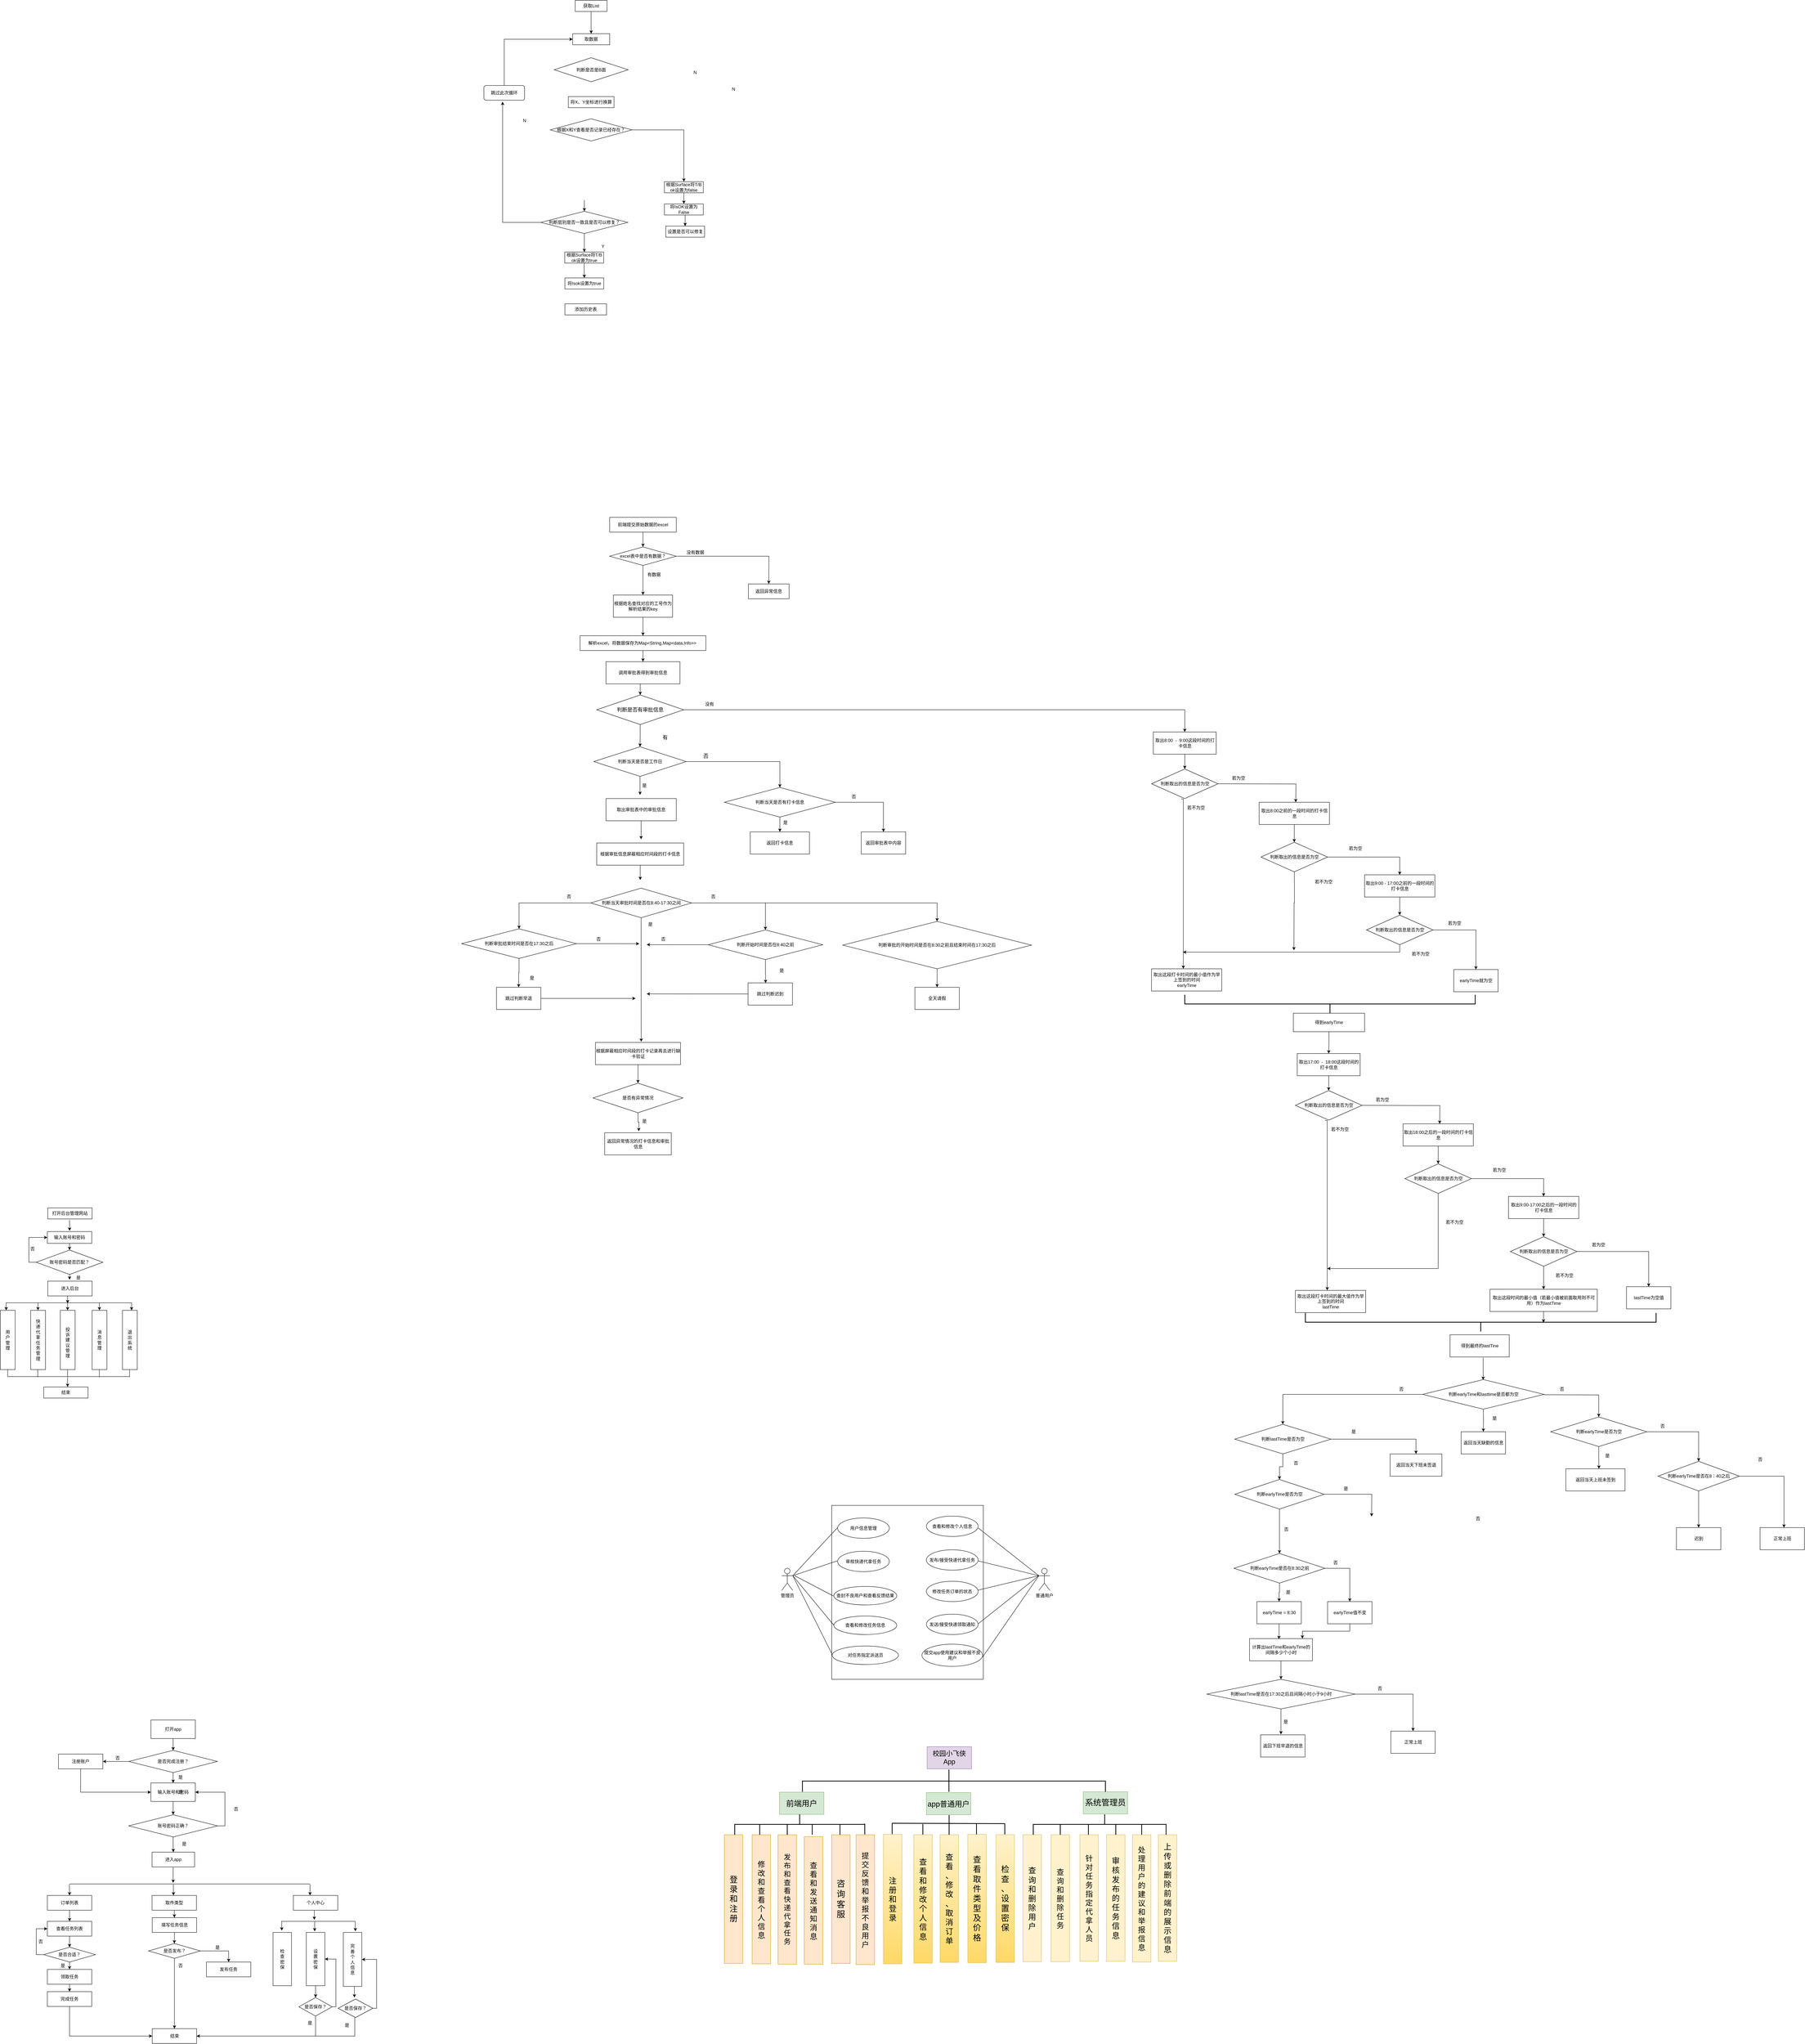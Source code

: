 <mxfile version="24.8.4">
  <diagram name="第 1 页" id="ZVFMXpemZyb0PqFnT5jA">
    <mxGraphModel dx="-2505" dy="2627" grid="1" gridSize="10" guides="1" tooltips="1" connect="1" arrows="1" fold="1" page="0" pageScale="1" pageWidth="118900" pageHeight="118900" math="0" shadow="0">
      <root>
        <mxCell id="0" />
        <mxCell id="1" parent="0" />
        <mxCell id="liPdygqdaJvr4eSAD_Uh-6" style="edgeStyle=orthogonalEdgeStyle;rounded=0;orthogonalLoop=1;jettySize=auto;html=1;exitX=0.5;exitY=1;exitDx=0;exitDy=0;" parent="1" source="liPdygqdaJvr4eSAD_Uh-1" target="liPdygqdaJvr4eSAD_Uh-3" edge="1">
          <mxGeometry relative="1" as="geometry" />
        </mxCell>
        <mxCell id="liPdygqdaJvr4eSAD_Uh-1" value="前端提交原始数据的excel" style="rounded=0;whiteSpace=wrap;html=1;" parent="1" vertex="1">
          <mxGeometry x="6050" y="20" width="180" height="40" as="geometry" />
        </mxCell>
        <mxCell id="RX0m-WG8atA8wNFzW_0x-2" style="edgeStyle=orthogonalEdgeStyle;rounded=0;orthogonalLoop=1;jettySize=auto;html=1;exitX=0.5;exitY=1;exitDx=0;exitDy=0;entryX=0.5;entryY=0;entryDx=0;entryDy=0;" parent="1" source="liPdygqdaJvr4eSAD_Uh-2" edge="1">
          <mxGeometry relative="1" as="geometry">
            <mxPoint x="6140" y="410" as="targetPoint" />
          </mxGeometry>
        </mxCell>
        <mxCell id="liPdygqdaJvr4eSAD_Uh-2" value="解析excel，将数据保存为Map&amp;lt;String,Map&amp;lt;data,Info&amp;gt;&amp;gt;&amp;nbsp;" style="rounded=0;whiteSpace=wrap;html=1;" parent="1" vertex="1">
          <mxGeometry x="5970" y="340" width="340" height="40" as="geometry" />
        </mxCell>
        <mxCell id="liPdygqdaJvr4eSAD_Uh-8" style="edgeStyle=orthogonalEdgeStyle;rounded=0;orthogonalLoop=1;jettySize=auto;html=1;exitX=1;exitY=0.5;exitDx=0;exitDy=0;" parent="1" source="liPdygqdaJvr4eSAD_Uh-3" edge="1">
          <mxGeometry relative="1" as="geometry">
            <mxPoint x="6480" y="200" as="targetPoint" />
          </mxGeometry>
        </mxCell>
        <mxCell id="liPdygqdaJvr4eSAD_Uh-16" style="edgeStyle=orthogonalEdgeStyle;rounded=0;orthogonalLoop=1;jettySize=auto;html=1;exitX=0.5;exitY=1;exitDx=0;exitDy=0;" parent="1" source="liPdygqdaJvr4eSAD_Uh-3" edge="1">
          <mxGeometry relative="1" as="geometry">
            <mxPoint x="6140" y="230" as="targetPoint" />
          </mxGeometry>
        </mxCell>
        <mxCell id="liPdygqdaJvr4eSAD_Uh-3" value="excel表中是否有数据？" style="rhombus;whiteSpace=wrap;html=1;" parent="1" vertex="1">
          <mxGeometry x="6050" y="100" width="180" height="50" as="geometry" />
        </mxCell>
        <mxCell id="liPdygqdaJvr4eSAD_Uh-11" value="没有数据" style="text;html=1;align=center;verticalAlign=middle;resizable=0;points=[];autosize=1;strokeColor=none;fillColor=none;" parent="1" vertex="1">
          <mxGeometry x="6246" y="100" width="70" height="30" as="geometry" />
        </mxCell>
        <mxCell id="liPdygqdaJvr4eSAD_Uh-12" value="返回异常信息" style="rounded=0;whiteSpace=wrap;html=1;" parent="1" vertex="1">
          <mxGeometry x="6425" y="200" width="110" height="40" as="geometry" />
        </mxCell>
        <mxCell id="liPdygqdaJvr4eSAD_Uh-17" value="有数据" style="text;html=1;strokeColor=none;fillColor=none;align=center;verticalAlign=middle;whiteSpace=wrap;rounded=0;" parent="1" vertex="1">
          <mxGeometry x="6140" y="160" width="60" height="30" as="geometry" />
        </mxCell>
        <mxCell id="wePBfAPc1riJ3pLvmxbH-1" style="edgeStyle=orthogonalEdgeStyle;rounded=0;orthogonalLoop=1;jettySize=auto;html=1;exitX=0.5;exitY=1;exitDx=0;exitDy=0;entryX=0.5;entryY=0;entryDx=0;entryDy=0;" parent="1" source="liPdygqdaJvr4eSAD_Uh-18" target="liPdygqdaJvr4eSAD_Uh-2" edge="1">
          <mxGeometry relative="1" as="geometry" />
        </mxCell>
        <mxCell id="liPdygqdaJvr4eSAD_Uh-18" value="根据姓名查找对应的工号作为解析结果的key" style="rounded=0;whiteSpace=wrap;html=1;" parent="1" vertex="1">
          <mxGeometry x="6060" y="230" width="160" height="60" as="geometry" />
        </mxCell>
        <mxCell id="ZhuPFaVXPFgh8-aMzIid-3" style="edgeStyle=orthogonalEdgeStyle;rounded=0;orthogonalLoop=1;jettySize=auto;html=1;exitX=0.5;exitY=1;exitDx=0;exitDy=0;entryX=0.5;entryY=0;entryDx=0;entryDy=0;" parent="1" source="ZhuPFaVXPFgh8-aMzIid-1" target="ZhuPFaVXPFgh8-aMzIid-2" edge="1">
          <mxGeometry relative="1" as="geometry" />
        </mxCell>
        <mxCell id="ZhuPFaVXPFgh8-aMzIid-1" value="调用审批表得到审批信息" style="rounded=0;whiteSpace=wrap;html=1;" parent="1" vertex="1">
          <mxGeometry x="6040" y="410" width="200" height="60" as="geometry" />
        </mxCell>
        <mxCell id="ZhuPFaVXPFgh8-aMzIid-7" style="edgeStyle=orthogonalEdgeStyle;rounded=0;orthogonalLoop=1;jettySize=auto;html=1;exitX=1;exitY=0.5;exitDx=0;exitDy=0;entryX=0.5;entryY=0;entryDx=0;entryDy=0;" parent="1" source="ZhuPFaVXPFgh8-aMzIid-2" target="ZhuPFaVXPFgh8-aMzIid-4" edge="1">
          <mxGeometry relative="1" as="geometry" />
        </mxCell>
        <mxCell id="PCKnrNmBB_wicnJ-rnFh-7" style="edgeStyle=orthogonalEdgeStyle;rounded=0;orthogonalLoop=1;jettySize=auto;html=1;exitX=0.5;exitY=1;exitDx=0;exitDy=0;" parent="1" source="ZhuPFaVXPFgh8-aMzIid-2" target="PCKnrNmBB_wicnJ-rnFh-2" edge="1">
          <mxGeometry relative="1" as="geometry" />
        </mxCell>
        <mxCell id="ZhuPFaVXPFgh8-aMzIid-2" value="&lt;font style=&quot;font-size: 14px;&quot;&gt;判断是否有审批信息&lt;/font&gt;" style="rhombus;whiteSpace=wrap;html=1;" parent="1" vertex="1">
          <mxGeometry x="6015" y="500" width="235" height="80" as="geometry" />
        </mxCell>
        <mxCell id="ZhuPFaVXPFgh8-aMzIid-12" style="edgeStyle=orthogonalEdgeStyle;rounded=0;orthogonalLoop=1;jettySize=auto;html=1;exitX=0.5;exitY=1;exitDx=0;exitDy=0;entryX=0.5;entryY=0;entryDx=0;entryDy=0;" parent="1" source="ZhuPFaVXPFgh8-aMzIid-4" target="ZhuPFaVXPFgh8-aMzIid-11" edge="1">
          <mxGeometry relative="1" as="geometry" />
        </mxCell>
        <mxCell id="ZhuPFaVXPFgh8-aMzIid-4" value="取出8:00&amp;nbsp; -&amp;nbsp; 9:00这段时间的打卡信息" style="rounded=0;whiteSpace=wrap;html=1;" parent="1" vertex="1">
          <mxGeometry x="7519.5" y="600" width="170" height="60" as="geometry" />
        </mxCell>
        <mxCell id="ZhuPFaVXPFgh8-aMzIid-8" value="&lt;font style=&quot;font-size: 14px;&quot;&gt;有&lt;/font&gt;" style="text;html=1;strokeColor=none;fillColor=none;align=center;verticalAlign=middle;whiteSpace=wrap;rounded=0;" parent="1" vertex="1">
          <mxGeometry x="6170" y="600" width="60" height="30" as="geometry" />
        </mxCell>
        <mxCell id="ZhuPFaVXPFgh8-aMzIid-10" value="没有" style="text;html=1;strokeColor=none;fillColor=none;align=center;verticalAlign=middle;whiteSpace=wrap;rounded=0;" parent="1" vertex="1">
          <mxGeometry x="6290" y="510" width="60" height="30" as="geometry" />
        </mxCell>
        <mxCell id="ZhuPFaVXPFgh8-aMzIid-14" style="edgeStyle=orthogonalEdgeStyle;rounded=0;orthogonalLoop=1;jettySize=auto;html=1;exitX=1;exitY=0.5;exitDx=0;exitDy=0;" parent="1" edge="1">
          <mxGeometry relative="1" as="geometry">
            <mxPoint x="7679.5" y="740" as="sourcePoint" />
            <mxPoint x="7904.5" y="790" as="targetPoint" />
          </mxGeometry>
        </mxCell>
        <mxCell id="ZhuPFaVXPFgh8-aMzIid-38" style="edgeStyle=orthogonalEdgeStyle;rounded=0;orthogonalLoop=1;jettySize=auto;html=1;exitX=0.5;exitY=1;exitDx=0;exitDy=0;" parent="1" edge="1">
          <mxGeometry relative="1" as="geometry">
            <mxPoint x="7600.5" y="1240" as="targetPoint" />
            <mxPoint x="7595.5" y="780" as="sourcePoint" />
            <Array as="points">
              <mxPoint x="7600.5" y="781" />
            </Array>
          </mxGeometry>
        </mxCell>
        <mxCell id="ZhuPFaVXPFgh8-aMzIid-11" value="判断取出的信息是否为空" style="rhombus;whiteSpace=wrap;html=1;" parent="1" vertex="1">
          <mxGeometry x="7514.5" y="700" width="180" height="80" as="geometry" />
        </mxCell>
        <mxCell id="ZhuPFaVXPFgh8-aMzIid-35" style="edgeStyle=orthogonalEdgeStyle;rounded=0;orthogonalLoop=1;jettySize=auto;html=1;exitX=0.5;exitY=1;exitDx=0;exitDy=0;entryX=0.5;entryY=0;entryDx=0;entryDy=0;" parent="1" source="ZhuPFaVXPFgh8-aMzIid-15" target="ZhuPFaVXPFgh8-aMzIid-25" edge="1">
          <mxGeometry relative="1" as="geometry" />
        </mxCell>
        <mxCell id="ZhuPFaVXPFgh8-aMzIid-15" value="取出8:00之前的一段时间的打卡信息" style="rounded=0;whiteSpace=wrap;html=1;" parent="1" vertex="1">
          <mxGeometry x="7805.5" y="790" width="190" height="60" as="geometry" />
        </mxCell>
        <mxCell id="ZhuPFaVXPFgh8-aMzIid-16" value="若为空" style="text;html=1;strokeColor=none;fillColor=none;align=center;verticalAlign=middle;whiteSpace=wrap;rounded=0;" parent="1" vertex="1">
          <mxGeometry x="7719.5" y="710" width="60" height="30" as="geometry" />
        </mxCell>
        <mxCell id="ZhuPFaVXPFgh8-aMzIid-18" value="若不为空" style="text;html=1;strokeColor=none;fillColor=none;align=center;verticalAlign=middle;whiteSpace=wrap;rounded=0;" parent="1" vertex="1">
          <mxGeometry x="7604.5" y="790" width="60" height="30" as="geometry" />
        </mxCell>
        <mxCell id="ZhuPFaVXPFgh8-aMzIid-37" style="edgeStyle=orthogonalEdgeStyle;rounded=0;orthogonalLoop=1;jettySize=auto;html=1;exitX=0.5;exitY=1;exitDx=0;exitDy=0;entryX=0.5;entryY=0;entryDx=0;entryDy=0;" parent="1" source="ZhuPFaVXPFgh8-aMzIid-22" target="ZhuPFaVXPFgh8-aMzIid-33" edge="1">
          <mxGeometry relative="1" as="geometry" />
        </mxCell>
        <mxCell id="ZhuPFaVXPFgh8-aMzIid-22" value="取出9:00 - 17:00之前的一段时间的打卡信息" style="rounded=0;whiteSpace=wrap;html=1;" parent="1" vertex="1">
          <mxGeometry x="8090.5" y="986" width="190" height="60" as="geometry" />
        </mxCell>
        <mxCell id="ZhuPFaVXPFgh8-aMzIid-23" value="若不为空" style="text;html=1;strokeColor=none;fillColor=none;align=center;verticalAlign=middle;whiteSpace=wrap;rounded=0;" parent="1" vertex="1">
          <mxGeometry x="7949.5" y="990" width="60" height="30" as="geometry" />
        </mxCell>
        <mxCell id="ZhuPFaVXPFgh8-aMzIid-24" value="若为空" style="text;html=1;strokeColor=none;fillColor=none;align=center;verticalAlign=middle;whiteSpace=wrap;rounded=0;" parent="1" vertex="1">
          <mxGeometry x="8035.5" y="900" width="60" height="30" as="geometry" />
        </mxCell>
        <mxCell id="ZhuPFaVXPFgh8-aMzIid-36" style="edgeStyle=orthogonalEdgeStyle;rounded=0;orthogonalLoop=1;jettySize=auto;html=1;exitX=1;exitY=0.5;exitDx=0;exitDy=0;entryX=0.5;entryY=0;entryDx=0;entryDy=0;" parent="1" source="ZhuPFaVXPFgh8-aMzIid-25" target="ZhuPFaVXPFgh8-aMzIid-22" edge="1">
          <mxGeometry relative="1" as="geometry" />
        </mxCell>
        <mxCell id="ZhuPFaVXPFgh8-aMzIid-45" style="edgeStyle=orthogonalEdgeStyle;rounded=0;orthogonalLoop=1;jettySize=auto;html=1;exitX=0.5;exitY=1;exitDx=0;exitDy=0;" parent="1" edge="1">
          <mxGeometry relative="1" as="geometry">
            <mxPoint x="7899.5" y="1190" as="targetPoint" />
            <mxPoint x="7900.5" y="932" as="sourcePoint" />
          </mxGeometry>
        </mxCell>
        <mxCell id="ZhuPFaVXPFgh8-aMzIid-25" value="判断取出的信息是否为空" style="rhombus;whiteSpace=wrap;html=1;" parent="1" vertex="1">
          <mxGeometry x="7810.5" y="898" width="180" height="80" as="geometry" />
        </mxCell>
        <mxCell id="ZhuPFaVXPFgh8-aMzIid-30" value="取出这段打卡时间的最小值作为早上签到的时间&lt;br style=&quot;border-color: var(--border-color);&quot;&gt;earlyTime" style="rounded=0;whiteSpace=wrap;html=1;" parent="1" vertex="1">
          <mxGeometry x="7514.5" y="1240" width="190" height="60" as="geometry" />
        </mxCell>
        <mxCell id="ZhuPFaVXPFgh8-aMzIid-31" value="若不为空" style="text;html=1;strokeColor=none;fillColor=none;align=center;verticalAlign=middle;whiteSpace=wrap;rounded=0;" parent="1" vertex="1">
          <mxGeometry x="8211.5" y="1185" width="60" height="30" as="geometry" />
        </mxCell>
        <mxCell id="ZhuPFaVXPFgh8-aMzIid-32" value="若为空" style="text;html=1;strokeColor=none;fillColor=none;align=center;verticalAlign=middle;whiteSpace=wrap;rounded=0;" parent="1" vertex="1">
          <mxGeometry x="8303.5" y="1102" width="60" height="30" as="geometry" />
        </mxCell>
        <mxCell id="ZhuPFaVXPFgh8-aMzIid-47" style="edgeStyle=orthogonalEdgeStyle;rounded=0;orthogonalLoop=1;jettySize=auto;html=1;exitX=1;exitY=0.5;exitDx=0;exitDy=0;" parent="1" source="ZhuPFaVXPFgh8-aMzIid-33" target="ZhuPFaVXPFgh8-aMzIid-48" edge="1">
          <mxGeometry relative="1" as="geometry">
            <mxPoint x="8379.5" y="1260" as="targetPoint" />
          </mxGeometry>
        </mxCell>
        <mxCell id="ZhuPFaVXPFgh8-aMzIid-52" style="edgeStyle=orthogonalEdgeStyle;rounded=0;orthogonalLoop=1;jettySize=auto;html=1;exitX=0.5;exitY=1;exitDx=0;exitDy=0;" parent="1" source="ZhuPFaVXPFgh8-aMzIid-33" edge="1">
          <mxGeometry relative="1" as="geometry">
            <mxPoint x="7599.5" y="1195" as="targetPoint" />
            <Array as="points">
              <mxPoint x="8185.5" y="1195" />
              <mxPoint x="7599.5" y="1195" />
            </Array>
          </mxGeometry>
        </mxCell>
        <mxCell id="ZhuPFaVXPFgh8-aMzIid-33" value="判断取出的信息是否为空" style="rhombus;whiteSpace=wrap;html=1;" parent="1" vertex="1">
          <mxGeometry x="8095.5" y="1095" width="180" height="80" as="geometry" />
        </mxCell>
        <mxCell id="ZhuPFaVXPFgh8-aMzIid-48" value="earlyTime就为空" style="rounded=0;whiteSpace=wrap;html=1;" parent="1" vertex="1">
          <mxGeometry x="8331.5" y="1242" width="120" height="60" as="geometry" />
        </mxCell>
        <mxCell id="ZhuPFaVXPFgh8-aMzIid-56" style="edgeStyle=orthogonalEdgeStyle;rounded=0;orthogonalLoop=1;jettySize=auto;html=1;exitX=0.5;exitY=1;exitDx=0;exitDy=0;entryX=0.5;entryY=0;entryDx=0;entryDy=0;" parent="1" source="ZhuPFaVXPFgh8-aMzIid-57" target="ZhuPFaVXPFgh8-aMzIid-60" edge="1">
          <mxGeometry relative="1" as="geometry" />
        </mxCell>
        <mxCell id="ZhuPFaVXPFgh8-aMzIid-57" value="取出17:00&amp;nbsp; -&amp;nbsp; 18:00这段时间的打卡信息" style="rounded=0;whiteSpace=wrap;html=1;" parent="1" vertex="1">
          <mxGeometry x="7908.5" y="1469" width="170" height="60" as="geometry" />
        </mxCell>
        <mxCell id="ZhuPFaVXPFgh8-aMzIid-58" style="edgeStyle=orthogonalEdgeStyle;rounded=0;orthogonalLoop=1;jettySize=auto;html=1;exitX=1;exitY=0.5;exitDx=0;exitDy=0;" parent="1" edge="1">
          <mxGeometry relative="1" as="geometry">
            <mxPoint x="8068.5" y="1609" as="sourcePoint" />
            <mxPoint x="8293.5" y="1659" as="targetPoint" />
          </mxGeometry>
        </mxCell>
        <mxCell id="ZhuPFaVXPFgh8-aMzIid-59" style="edgeStyle=orthogonalEdgeStyle;rounded=0;orthogonalLoop=1;jettySize=auto;html=1;exitX=0.5;exitY=1;exitDx=0;exitDy=0;" parent="1" edge="1">
          <mxGeometry relative="1" as="geometry">
            <mxPoint x="7989.5" y="2109" as="targetPoint" />
            <mxPoint x="7984.5" y="1649" as="sourcePoint" />
            <Array as="points">
              <mxPoint x="7989.5" y="1650" />
            </Array>
          </mxGeometry>
        </mxCell>
        <mxCell id="ZhuPFaVXPFgh8-aMzIid-60" value="判断取出的信息是否为空" style="rhombus;whiteSpace=wrap;html=1;" parent="1" vertex="1">
          <mxGeometry x="7903.5" y="1569" width="180" height="80" as="geometry" />
        </mxCell>
        <mxCell id="ZhuPFaVXPFgh8-aMzIid-61" style="edgeStyle=orthogonalEdgeStyle;rounded=0;orthogonalLoop=1;jettySize=auto;html=1;exitX=0.5;exitY=1;exitDx=0;exitDy=0;entryX=0.5;entryY=0;entryDx=0;entryDy=0;" parent="1" source="ZhuPFaVXPFgh8-aMzIid-62" target="ZhuPFaVXPFgh8-aMzIid-71" edge="1">
          <mxGeometry relative="1" as="geometry" />
        </mxCell>
        <mxCell id="ZhuPFaVXPFgh8-aMzIid-62" value="取出18:00之后的一段时间的打卡信息" style="rounded=0;whiteSpace=wrap;html=1;" parent="1" vertex="1">
          <mxGeometry x="8194.5" y="1659" width="190" height="60" as="geometry" />
        </mxCell>
        <mxCell id="ZhuPFaVXPFgh8-aMzIid-63" value="若为空" style="text;html=1;strokeColor=none;fillColor=none;align=center;verticalAlign=middle;whiteSpace=wrap;rounded=0;" parent="1" vertex="1">
          <mxGeometry x="8108.5" y="1579" width="60" height="30" as="geometry" />
        </mxCell>
        <mxCell id="ZhuPFaVXPFgh8-aMzIid-64" value="若不为空" style="text;html=1;strokeColor=none;fillColor=none;align=center;verticalAlign=middle;whiteSpace=wrap;rounded=0;" parent="1" vertex="1">
          <mxGeometry x="7993.5" y="1659" width="60" height="30" as="geometry" />
        </mxCell>
        <mxCell id="ZhuPFaVXPFgh8-aMzIid-65" style="edgeStyle=orthogonalEdgeStyle;rounded=0;orthogonalLoop=1;jettySize=auto;html=1;exitX=0.5;exitY=1;exitDx=0;exitDy=0;entryX=0.5;entryY=0;entryDx=0;entryDy=0;" parent="1" source="ZhuPFaVXPFgh8-aMzIid-66" target="ZhuPFaVXPFgh8-aMzIid-77" edge="1">
          <mxGeometry relative="1" as="geometry" />
        </mxCell>
        <mxCell id="ZhuPFaVXPFgh8-aMzIid-66" value="取出9:00-17:00之后的一段时间的打卡信息" style="rounded=0;whiteSpace=wrap;html=1;" parent="1" vertex="1">
          <mxGeometry x="8479.5" y="1855" width="190" height="60" as="geometry" />
        </mxCell>
        <mxCell id="ZhuPFaVXPFgh8-aMzIid-67" value="若不为空" style="text;html=1;strokeColor=none;fillColor=none;align=center;verticalAlign=middle;whiteSpace=wrap;rounded=0;" parent="1" vertex="1">
          <mxGeometry x="8303.5" y="1910" width="60" height="30" as="geometry" />
        </mxCell>
        <mxCell id="ZhuPFaVXPFgh8-aMzIid-68" value="若为空" style="text;html=1;strokeColor=none;fillColor=none;align=center;verticalAlign=middle;whiteSpace=wrap;rounded=0;" parent="1" vertex="1">
          <mxGeometry x="8424.5" y="1769" width="60" height="30" as="geometry" />
        </mxCell>
        <mxCell id="ZhuPFaVXPFgh8-aMzIid-69" style="edgeStyle=orthogonalEdgeStyle;rounded=0;orthogonalLoop=1;jettySize=auto;html=1;exitX=1;exitY=0.5;exitDx=0;exitDy=0;entryX=0.5;entryY=0;entryDx=0;entryDy=0;" parent="1" source="ZhuPFaVXPFgh8-aMzIid-71" target="ZhuPFaVXPFgh8-aMzIid-66" edge="1">
          <mxGeometry relative="1" as="geometry" />
        </mxCell>
        <mxCell id="ZhuPFaVXPFgh8-aMzIid-98" style="edgeStyle=orthogonalEdgeStyle;rounded=0;orthogonalLoop=1;jettySize=auto;html=1;exitX=0.5;exitY=1;exitDx=0;exitDy=0;" parent="1" source="ZhuPFaVXPFgh8-aMzIid-71" edge="1">
          <mxGeometry relative="1" as="geometry">
            <mxPoint x="7989.5" y="2050" as="targetPoint" />
            <Array as="points">
              <mxPoint x="8289.5" y="2050" />
              <mxPoint x="8029.5" y="2050" />
            </Array>
          </mxGeometry>
        </mxCell>
        <mxCell id="ZhuPFaVXPFgh8-aMzIid-71" value="判断取出的信息是否为空" style="rhombus;whiteSpace=wrap;html=1;" parent="1" vertex="1">
          <mxGeometry x="8199.5" y="1767" width="180" height="80" as="geometry" />
        </mxCell>
        <mxCell id="ZhuPFaVXPFgh8-aMzIid-72" value="取出这段打卡时间的最大值作为早上签到的时间&lt;br style=&quot;border-color: var(--border-color);&quot;&gt;lastTime" style="rounded=0;whiteSpace=wrap;html=1;" parent="1" vertex="1">
          <mxGeometry x="7903.5" y="2109" width="190" height="60" as="geometry" />
        </mxCell>
        <mxCell id="ZhuPFaVXPFgh8-aMzIid-73" value="若不为空" style="text;html=1;strokeColor=none;fillColor=none;align=center;verticalAlign=middle;whiteSpace=wrap;rounded=0;" parent="1" vertex="1">
          <mxGeometry x="8600.5" y="2054" width="60" height="30" as="geometry" />
        </mxCell>
        <mxCell id="ZhuPFaVXPFgh8-aMzIid-74" value="若为空" style="text;html=1;strokeColor=none;fillColor=none;align=center;verticalAlign=middle;whiteSpace=wrap;rounded=0;" parent="1" vertex="1">
          <mxGeometry x="8692.5" y="1971" width="60" height="30" as="geometry" />
        </mxCell>
        <mxCell id="ZhuPFaVXPFgh8-aMzIid-75" style="edgeStyle=orthogonalEdgeStyle;rounded=0;orthogonalLoop=1;jettySize=auto;html=1;exitX=1;exitY=0.5;exitDx=0;exitDy=0;" parent="1" source="ZhuPFaVXPFgh8-aMzIid-77" target="ZhuPFaVXPFgh8-aMzIid-78" edge="1">
          <mxGeometry relative="1" as="geometry">
            <mxPoint x="8768.5" y="2129" as="targetPoint" />
          </mxGeometry>
        </mxCell>
        <mxCell id="ZhuPFaVXPFgh8-aMzIid-84" style="edgeStyle=orthogonalEdgeStyle;rounded=0;orthogonalLoop=1;jettySize=auto;html=1;exitX=0.5;exitY=1;exitDx=0;exitDy=0;entryX=0.5;entryY=0;entryDx=0;entryDy=0;" parent="1" source="ZhuPFaVXPFgh8-aMzIid-77" target="ZhuPFaVXPFgh8-aMzIid-79" edge="1">
          <mxGeometry relative="1" as="geometry" />
        </mxCell>
        <mxCell id="ZhuPFaVXPFgh8-aMzIid-77" value="判断取出的信息是否为空" style="rhombus;whiteSpace=wrap;html=1;" parent="1" vertex="1">
          <mxGeometry x="8484.5" y="1964" width="180" height="80" as="geometry" />
        </mxCell>
        <mxCell id="ZhuPFaVXPFgh8-aMzIid-78" value="lastTime为空值" style="rounded=0;whiteSpace=wrap;html=1;" parent="1" vertex="1">
          <mxGeometry x="8798.5" y="2099" width="120" height="60" as="geometry" />
        </mxCell>
        <mxCell id="ZhuPFaVXPFgh8-aMzIid-79" value="取出这段时间的最小值（若最小值被前面取用则不可用）作为lastTime" style="rounded=0;whiteSpace=wrap;html=1;" parent="1" vertex="1">
          <mxGeometry x="8429.5" y="2106" width="290" height="60" as="geometry" />
        </mxCell>
        <mxCell id="ZhuPFaVXPFgh8-aMzIid-88" value="得到最终的lastTine" style="rounded=0;whiteSpace=wrap;html=1;" parent="1" vertex="1">
          <mxGeometry x="8321.5" y="2229" width="160" height="60" as="geometry" />
        </mxCell>
        <mxCell id="ZhuPFaVXPFgh8-aMzIid-91" value="" style="strokeWidth=2;html=1;shape=mxgraph.flowchart.annotation_2;align=left;labelPosition=right;pointerEvents=1;direction=north;" parent="1" vertex="1">
          <mxGeometry x="7604.5" y="1310" width="785" height="50" as="geometry" />
        </mxCell>
        <mxCell id="ZhuPFaVXPFgh8-aMzIid-95" style="edgeStyle=orthogonalEdgeStyle;rounded=0;orthogonalLoop=1;jettySize=auto;html=1;exitX=0.5;exitY=1;exitDx=0;exitDy=0;" parent="1" source="ZhuPFaVXPFgh8-aMzIid-92" target="ZhuPFaVXPFgh8-aMzIid-57" edge="1">
          <mxGeometry relative="1" as="geometry" />
        </mxCell>
        <mxCell id="ZhuPFaVXPFgh8-aMzIid-92" value="得到earlyTime" style="rounded=0;whiteSpace=wrap;html=1;" parent="1" vertex="1">
          <mxGeometry x="7898" y="1360" width="192.5" height="50" as="geometry" />
        </mxCell>
        <mxCell id="ZhuPFaVXPFgh8-aMzIid-103" style="edgeStyle=orthogonalEdgeStyle;rounded=0;orthogonalLoop=1;jettySize=auto;html=1;exitX=1;exitY=0.5;exitDx=0;exitDy=0;" parent="1" target="ZhuPFaVXPFgh8-aMzIid-101" edge="1">
          <mxGeometry relative="1" as="geometry">
            <mxPoint x="8575.5" y="2391" as="sourcePoint" />
          </mxGeometry>
        </mxCell>
        <mxCell id="ZhuPFaVXPFgh8-aMzIid-121" style="edgeStyle=orthogonalEdgeStyle;rounded=0;orthogonalLoop=1;jettySize=auto;html=1;exitX=0.5;exitY=1;exitDx=0;exitDy=0;entryX=0.5;entryY=0;entryDx=0;entryDy=0;" parent="1" target="ZhuPFaVXPFgh8-aMzIid-99" edge="1">
          <mxGeometry relative="1" as="geometry">
            <mxPoint x="8411.5" y="2431" as="sourcePoint" />
          </mxGeometry>
        </mxCell>
        <mxCell id="ZhuPFaVXPFgh8-aMzIid-156" style="edgeStyle=orthogonalEdgeStyle;rounded=0;orthogonalLoop=1;jettySize=auto;html=1;exitX=0;exitY=0.5;exitDx=0;exitDy=0;entryX=0.5;entryY=0;entryDx=0;entryDy=0;" parent="1" source="ZhuPFaVXPFgh8-aMzIid-96" target="ZhuPFaVXPFgh8-aMzIid-114" edge="1">
          <mxGeometry relative="1" as="geometry" />
        </mxCell>
        <mxCell id="ZhuPFaVXPFgh8-aMzIid-96" value="判断earlyTime和lasttime是否都为空" style="rhombus;whiteSpace=wrap;html=1;" parent="1" vertex="1">
          <mxGeometry x="8247.5" y="2350" width="328" height="80" as="geometry" />
        </mxCell>
        <mxCell id="ZhuPFaVXPFgh8-aMzIid-99" value="返回当天缺勤的信息" style="rounded=0;whiteSpace=wrap;html=1;" parent="1" vertex="1">
          <mxGeometry x="8351.5" y="2491" width="120" height="60" as="geometry" />
        </mxCell>
        <mxCell id="ZhuPFaVXPFgh8-aMzIid-122" style="edgeStyle=orthogonalEdgeStyle;rounded=0;orthogonalLoop=1;jettySize=auto;html=1;exitX=0.5;exitY=1;exitDx=0;exitDy=0;entryX=0.559;entryY=0.001;entryDx=0;entryDy=0;entryPerimeter=0;" parent="1" source="ZhuPFaVXPFgh8-aMzIid-101" target="ZhuPFaVXPFgh8-aMzIid-102" edge="1">
          <mxGeometry relative="1" as="geometry" />
        </mxCell>
        <mxCell id="ZhuPFaVXPFgh8-aMzIid-158" style="edgeStyle=orthogonalEdgeStyle;rounded=0;orthogonalLoop=1;jettySize=auto;html=1;exitX=1;exitY=0.5;exitDx=0;exitDy=0;entryX=0.5;entryY=0;entryDx=0;entryDy=0;" parent="1" source="ZhuPFaVXPFgh8-aMzIid-101" target="ZhuPFaVXPFgh8-aMzIid-105" edge="1">
          <mxGeometry relative="1" as="geometry" />
        </mxCell>
        <mxCell id="ZhuPFaVXPFgh8-aMzIid-101" value="判断earlyTime是否为空" style="rhombus;whiteSpace=wrap;html=1;" parent="1" vertex="1">
          <mxGeometry x="8593.5" y="2451" width="260" height="80" as="geometry" />
        </mxCell>
        <mxCell id="ZhuPFaVXPFgh8-aMzIid-102" value="返回当天上班未签到" style="rounded=0;whiteSpace=wrap;html=1;" parent="1" vertex="1">
          <mxGeometry x="8634.5" y="2591" width="160" height="60" as="geometry" />
        </mxCell>
        <mxCell id="ZhuPFaVXPFgh8-aMzIid-104" value="返回当天下班未签退" style="rounded=0;whiteSpace=wrap;html=1;" parent="1" vertex="1">
          <mxGeometry x="8159.5" y="2551" width="140" height="60" as="geometry" />
        </mxCell>
        <mxCell id="ZhuPFaVXPFgh8-aMzIid-175" style="edgeStyle=orthogonalEdgeStyle;rounded=0;orthogonalLoop=1;jettySize=auto;html=1;exitX=0.5;exitY=1;exitDx=0;exitDy=0;entryX=0.5;entryY=0;entryDx=0;entryDy=0;" parent="1" source="ZhuPFaVXPFgh8-aMzIid-105" target="ZhuPFaVXPFgh8-aMzIid-160" edge="1">
          <mxGeometry relative="1" as="geometry" />
        </mxCell>
        <mxCell id="ZhuPFaVXPFgh8-aMzIid-176" style="edgeStyle=orthogonalEdgeStyle;rounded=0;orthogonalLoop=1;jettySize=auto;html=1;exitX=1;exitY=0.5;exitDx=0;exitDy=0;entryX=0.539;entryY=0.003;entryDx=0;entryDy=0;entryPerimeter=0;" parent="1" source="ZhuPFaVXPFgh8-aMzIid-105" target="ZhuPFaVXPFgh8-aMzIid-110" edge="1">
          <mxGeometry relative="1" as="geometry" />
        </mxCell>
        <mxCell id="ZhuPFaVXPFgh8-aMzIid-105" value="判断earlyTime是否在8：40之后" style="rhombus;whiteSpace=wrap;html=1;" parent="1" vertex="1">
          <mxGeometry x="8883.5" y="2571" width="220" height="80" as="geometry" />
        </mxCell>
        <mxCell id="ZhuPFaVXPFgh8-aMzIid-125" style="edgeStyle=orthogonalEdgeStyle;rounded=0;orthogonalLoop=1;jettySize=auto;html=1;exitX=0.5;exitY=1;exitDx=0;exitDy=0;entryX=0.5;entryY=0;entryDx=0;entryDy=0;" parent="1" source="ZhuPFaVXPFgh8-aMzIid-106" target="ZhuPFaVXPFgh8-aMzIid-116" edge="1">
          <mxGeometry relative="1" as="geometry" />
        </mxCell>
        <mxCell id="ZhuPFaVXPFgh8-aMzIid-106" value="计算出lastTime和earlyTime的间隔多少个小时" style="rounded=0;whiteSpace=wrap;html=1;" parent="1" vertex="1">
          <mxGeometry x="7779.5" y="3050" width="170" height="60" as="geometry" />
        </mxCell>
        <mxCell id="ZhuPFaVXPFgh8-aMzIid-110" value="正常上班" style="rounded=0;whiteSpace=wrap;html=1;" parent="1" vertex="1">
          <mxGeometry x="9159.5" y="2750" width="120" height="60" as="geometry" />
        </mxCell>
        <mxCell id="ZhuPFaVXPFgh8-aMzIid-174" style="edgeStyle=orthogonalEdgeStyle;rounded=0;orthogonalLoop=1;jettySize=auto;html=1;exitX=1;exitY=0.5;exitDx=0;exitDy=0;entryX=0.5;entryY=0;entryDx=0;entryDy=0;" parent="1" source="ZhuPFaVXPFgh8-aMzIid-114" target="ZhuPFaVXPFgh8-aMzIid-104" edge="1">
          <mxGeometry relative="1" as="geometry" />
        </mxCell>
        <mxCell id="ZhuPFaVXPFgh8-aMzIid-182" style="edgeStyle=orthogonalEdgeStyle;rounded=0;orthogonalLoop=1;jettySize=auto;html=1;exitX=0.5;exitY=1;exitDx=0;exitDy=0;entryX=0.5;entryY=0;entryDx=0;entryDy=0;" parent="1" source="ZhuPFaVXPFgh8-aMzIid-114" target="ZhuPFaVXPFgh8-aMzIid-177" edge="1">
          <mxGeometry relative="1" as="geometry" />
        </mxCell>
        <mxCell id="ZhuPFaVXPFgh8-aMzIid-114" value="判断lastTime是否为空" style="rhombus;whiteSpace=wrap;html=1;" parent="1" vertex="1">
          <mxGeometry x="7739.5" y="2471" width="260" height="80" as="geometry" />
        </mxCell>
        <mxCell id="ZhuPFaVXPFgh8-aMzIid-126" style="edgeStyle=orthogonalEdgeStyle;rounded=0;orthogonalLoop=1;jettySize=auto;html=1;exitX=0.5;exitY=1;exitDx=0;exitDy=0;entryX=0.458;entryY=-0.019;entryDx=0;entryDy=0;entryPerimeter=0;" parent="1" source="ZhuPFaVXPFgh8-aMzIid-116" target="ZhuPFaVXPFgh8-aMzIid-118" edge="1">
          <mxGeometry relative="1" as="geometry" />
        </mxCell>
        <mxCell id="ZhuPFaVXPFgh8-aMzIid-127" style="edgeStyle=orthogonalEdgeStyle;rounded=0;orthogonalLoop=1;jettySize=auto;html=1;entryX=0.5;entryY=0;entryDx=0;entryDy=0;" parent="1" source="ZhuPFaVXPFgh8-aMzIid-116" target="ZhuPFaVXPFgh8-aMzIid-120" edge="1">
          <mxGeometry relative="1" as="geometry" />
        </mxCell>
        <mxCell id="ZhuPFaVXPFgh8-aMzIid-116" value="判断lastTime是否在17:30之后且间隔小时小于9小时" style="rhombus;whiteSpace=wrap;html=1;" parent="1" vertex="1">
          <mxGeometry x="7664.5" y="3160" width="400" height="80" as="geometry" />
        </mxCell>
        <mxCell id="ZhuPFaVXPFgh8-aMzIid-118" value="返回下班早退的信息" style="rounded=0;whiteSpace=wrap;html=1;" parent="1" vertex="1">
          <mxGeometry x="7809.5" y="3310" width="120" height="60" as="geometry" />
        </mxCell>
        <mxCell id="ZhuPFaVXPFgh8-aMzIid-120" value="正常上班" style="rounded=0;whiteSpace=wrap;html=1;" parent="1" vertex="1">
          <mxGeometry x="8161.5" y="3300" width="120" height="60" as="geometry" />
        </mxCell>
        <mxCell id="ZhuPFaVXPFgh8-aMzIid-131" value="否" style="text;html=1;strokeColor=none;fillColor=none;align=center;verticalAlign=middle;whiteSpace=wrap;rounded=0;" parent="1" vertex="1">
          <mxGeometry x="8865.5" y="2461" width="60" height="30" as="geometry" />
        </mxCell>
        <mxCell id="ZhuPFaVXPFgh8-aMzIid-133" value="否" style="text;html=1;strokeColor=none;fillColor=none;align=center;verticalAlign=middle;whiteSpace=wrap;rounded=0;" parent="1" vertex="1">
          <mxGeometry x="9129.5" y="2551" width="60" height="30" as="geometry" />
        </mxCell>
        <mxCell id="ZhuPFaVXPFgh8-aMzIid-134" value="否" style="text;html=1;strokeColor=none;fillColor=none;align=center;verticalAlign=middle;whiteSpace=wrap;rounded=0;" parent="1" vertex="1">
          <mxGeometry x="8101.5" y="3170" width="60" height="30" as="geometry" />
        </mxCell>
        <mxCell id="ZhuPFaVXPFgh8-aMzIid-135" value="否" style="text;html=1;strokeColor=none;fillColor=none;align=center;verticalAlign=middle;whiteSpace=wrap;rounded=0;" parent="1" vertex="1">
          <mxGeometry x="8367" y="2711" width="60" height="30" as="geometry" />
        </mxCell>
        <mxCell id="ZhuPFaVXPFgh8-aMzIid-136" value="否" style="text;html=1;strokeColor=none;fillColor=none;align=center;verticalAlign=middle;whiteSpace=wrap;rounded=0;" parent="1" vertex="1">
          <mxGeometry x="8593.5" y="2361" width="60" height="30" as="geometry" />
        </mxCell>
        <mxCell id="ZhuPFaVXPFgh8-aMzIid-137" value="是" style="text;html=1;strokeColor=none;fillColor=none;align=center;verticalAlign=middle;whiteSpace=wrap;rounded=0;" parent="1" vertex="1">
          <mxGeometry x="8716.5" y="2541" width="60" height="30" as="geometry" />
        </mxCell>
        <mxCell id="ZhuPFaVXPFgh8-aMzIid-140" value="是" style="text;html=1;strokeColor=none;fillColor=none;align=center;verticalAlign=middle;whiteSpace=wrap;rounded=0;" parent="1" vertex="1">
          <mxGeometry x="8030.5" y="2476" width="60" height="30" as="geometry" />
        </mxCell>
        <mxCell id="ZhuPFaVXPFgh8-aMzIid-142" value="是" style="text;html=1;strokeColor=none;fillColor=none;align=center;verticalAlign=middle;whiteSpace=wrap;rounded=0;" parent="1" vertex="1">
          <mxGeometry x="7776.5" y="3260" width="201" height="30" as="geometry" />
        </mxCell>
        <mxCell id="ZhuPFaVXPFgh8-aMzIid-143" value="是" style="text;html=1;strokeColor=none;fillColor=none;align=center;verticalAlign=middle;whiteSpace=wrap;rounded=0;" parent="1" vertex="1">
          <mxGeometry x="8411.5" y="2440" width="60" height="30" as="geometry" />
        </mxCell>
        <mxCell id="ZhuPFaVXPFgh8-aMzIid-144" value="" style="endArrow=classic;html=1;rounded=0;" parent="1" edge="1">
          <mxGeometry width="50" height="50" relative="1" as="geometry">
            <mxPoint x="8411.05" y="2291" as="sourcePoint" />
            <mxPoint x="8411.05" y="2351" as="targetPoint" />
            <Array as="points">
              <mxPoint x="8411.05" y="2321" />
            </Array>
          </mxGeometry>
        </mxCell>
        <mxCell id="ZhuPFaVXPFgh8-aMzIid-146" value="" style="strokeWidth=2;html=1;shape=mxgraph.flowchart.annotation_2;align=left;labelPosition=right;pointerEvents=1;direction=north;" parent="1" vertex="1">
          <mxGeometry x="7930.5" y="2170" width="948" height="50" as="geometry" />
        </mxCell>
        <mxCell id="ZhuPFaVXPFgh8-aMzIid-149" value="" style="endArrow=classic;html=1;rounded=0;" parent="1" edge="1">
          <mxGeometry width="50" height="50" relative="1" as="geometry">
            <mxPoint x="8574.22" y="2166" as="sourcePoint" />
            <mxPoint x="8574.22" y="2196" as="targetPoint" />
          </mxGeometry>
        </mxCell>
        <mxCell id="ZhuPFaVXPFgh8-aMzIid-157" value="否" style="text;html=1;strokeColor=none;fillColor=none;align=center;verticalAlign=middle;whiteSpace=wrap;rounded=0;" parent="1" vertex="1">
          <mxGeometry x="8159.5" y="2361" width="60" height="30" as="geometry" />
        </mxCell>
        <mxCell id="ZhuPFaVXPFgh8-aMzIid-160" value="迟到" style="rounded=0;whiteSpace=wrap;html=1;" parent="1" vertex="1">
          <mxGeometry x="8933.5" y="2750" width="120" height="60" as="geometry" />
        </mxCell>
        <mxCell id="ZhuPFaVXPFgh8-aMzIid-162" style="edgeStyle=orthogonalEdgeStyle;rounded=0;orthogonalLoop=1;jettySize=auto;html=1;exitX=0.5;exitY=1;exitDx=0;exitDy=0;" parent="1" source="ZhuPFaVXPFgh8-aMzIid-161" target="ZhuPFaVXPFgh8-aMzIid-163" edge="1">
          <mxGeometry relative="1" as="geometry">
            <mxPoint x="7856.833" y="2940" as="targetPoint" />
          </mxGeometry>
        </mxCell>
        <mxCell id="ZhuPFaVXPFgh8-aMzIid-166" style="edgeStyle=orthogonalEdgeStyle;rounded=0;orthogonalLoop=1;jettySize=auto;html=1;" parent="1" source="ZhuPFaVXPFgh8-aMzIid-161" target="ZhuPFaVXPFgh8-aMzIid-167" edge="1">
          <mxGeometry relative="1" as="geometry">
            <mxPoint x="8069.5" y="2950" as="targetPoint" />
          </mxGeometry>
        </mxCell>
        <mxCell id="ZhuPFaVXPFgh8-aMzIid-161" value="判断earlyTime是否在8:30之前" style="rhombus;whiteSpace=wrap;html=1;" parent="1" vertex="1">
          <mxGeometry x="7737.5" y="2820" width="246" height="80" as="geometry" />
        </mxCell>
        <mxCell id="ZhuPFaVXPFgh8-aMzIid-164" style="edgeStyle=orthogonalEdgeStyle;rounded=0;orthogonalLoop=1;jettySize=auto;html=1;exitX=0.5;exitY=1;exitDx=0;exitDy=0;entryX=0.467;entryY=0.024;entryDx=0;entryDy=0;entryPerimeter=0;" parent="1" source="ZhuPFaVXPFgh8-aMzIid-163" target="ZhuPFaVXPFgh8-aMzIid-106" edge="1">
          <mxGeometry relative="1" as="geometry" />
        </mxCell>
        <mxCell id="ZhuPFaVXPFgh8-aMzIid-163" value="earlyTime = 8:30" style="rounded=0;whiteSpace=wrap;html=1;" parent="1" vertex="1">
          <mxGeometry x="7799.503" y="2950" width="120" height="60" as="geometry" />
        </mxCell>
        <mxCell id="ZhuPFaVXPFgh8-aMzIid-171" style="edgeStyle=orthogonalEdgeStyle;rounded=0;orthogonalLoop=1;jettySize=auto;html=1;exitX=0.5;exitY=1;exitDx=0;exitDy=0;entryX=0.841;entryY=0;entryDx=0;entryDy=0;entryPerimeter=0;" parent="1" source="ZhuPFaVXPFgh8-aMzIid-167" target="ZhuPFaVXPFgh8-aMzIid-106" edge="1">
          <mxGeometry relative="1" as="geometry" />
        </mxCell>
        <mxCell id="ZhuPFaVXPFgh8-aMzIid-167" value="earlyTime值不变" style="rounded=0;whiteSpace=wrap;html=1;" parent="1" vertex="1">
          <mxGeometry x="7990.5" y="2950" width="120" height="60" as="geometry" />
        </mxCell>
        <mxCell id="ZhuPFaVXPFgh8-aMzIid-169" value="是" style="text;html=1;strokeColor=none;fillColor=none;align=center;verticalAlign=middle;whiteSpace=wrap;rounded=0;" parent="1" vertex="1">
          <mxGeometry x="7853.5" y="2910" width="60" height="30" as="geometry" />
        </mxCell>
        <mxCell id="ZhuPFaVXPFgh8-aMzIid-170" value="否" style="text;html=1;strokeColor=none;fillColor=none;align=center;verticalAlign=middle;whiteSpace=wrap;rounded=0;" parent="1" vertex="1">
          <mxGeometry x="7981.5" y="2830" width="60" height="30" as="geometry" />
        </mxCell>
        <mxCell id="ZhuPFaVXPFgh8-aMzIid-172" value="否" style="text;html=1;strokeColor=none;fillColor=none;align=center;verticalAlign=middle;whiteSpace=wrap;rounded=0;" parent="1" vertex="1">
          <mxGeometry x="7874.5" y="2561" width="60" height="30" as="geometry" />
        </mxCell>
        <mxCell id="ZhuPFaVXPFgh8-aMzIid-179" style="edgeStyle=orthogonalEdgeStyle;rounded=0;orthogonalLoop=1;jettySize=auto;html=1;exitX=1;exitY=0.5;exitDx=0;exitDy=0;" parent="1" source="ZhuPFaVXPFgh8-aMzIid-177" edge="1">
          <mxGeometry relative="1" as="geometry">
            <mxPoint x="8109.5" y="2720" as="targetPoint" />
          </mxGeometry>
        </mxCell>
        <mxCell id="ZhuPFaVXPFgh8-aMzIid-181" style="edgeStyle=orthogonalEdgeStyle;rounded=0;orthogonalLoop=1;jettySize=auto;html=1;exitX=0.5;exitY=1;exitDx=0;exitDy=0;entryX=0.5;entryY=0;entryDx=0;entryDy=0;" parent="1" source="ZhuPFaVXPFgh8-aMzIid-177" target="ZhuPFaVXPFgh8-aMzIid-161" edge="1">
          <mxGeometry relative="1" as="geometry" />
        </mxCell>
        <mxCell id="ZhuPFaVXPFgh8-aMzIid-177" value="判断earlyTime是否为空" style="rhombus;whiteSpace=wrap;html=1;" parent="1" vertex="1">
          <mxGeometry x="7739.5" y="2620" width="242" height="80" as="geometry" />
        </mxCell>
        <mxCell id="ZhuPFaVXPFgh8-aMzIid-180" value="是" style="text;html=1;strokeColor=none;fillColor=none;align=center;verticalAlign=middle;whiteSpace=wrap;rounded=0;" parent="1" vertex="1">
          <mxGeometry x="8009.5" y="2630" width="60" height="30" as="geometry" />
        </mxCell>
        <mxCell id="ZhuPFaVXPFgh8-aMzIid-183" value="否" style="text;html=1;strokeColor=none;fillColor=none;align=center;verticalAlign=middle;whiteSpace=wrap;rounded=0;" parent="1" vertex="1">
          <mxGeometry x="7848.5" y="2740" width="60" height="30" as="geometry" />
        </mxCell>
        <mxCell id="PCKnrNmBB_wicnJ-rnFh-14" style="edgeStyle=orthogonalEdgeStyle;rounded=0;orthogonalLoop=1;jettySize=auto;html=1;exitX=0.5;exitY=1;exitDx=0;exitDy=0;" parent="1" source="PCKnrNmBB_wicnJ-rnFh-1" edge="1">
          <mxGeometry relative="1" as="geometry">
            <mxPoint x="6135" y="890" as="targetPoint" />
          </mxGeometry>
        </mxCell>
        <mxCell id="PCKnrNmBB_wicnJ-rnFh-1" value="取出审批表中的审批信息" style="rounded=0;whiteSpace=wrap;html=1;" parent="1" vertex="1">
          <mxGeometry x="6040" y="780" width="190" height="60" as="geometry" />
        </mxCell>
        <mxCell id="PCKnrNmBB_wicnJ-rnFh-5" style="edgeStyle=orthogonalEdgeStyle;rounded=0;orthogonalLoop=1;jettySize=auto;html=1;exitX=1;exitY=0.5;exitDx=0;exitDy=0;" parent="1" source="PCKnrNmBB_wicnJ-rnFh-2" target="PCKnrNmBB_wicnJ-rnFh-4" edge="1">
          <mxGeometry relative="1" as="geometry" />
        </mxCell>
        <mxCell id="PCKnrNmBB_wicnJ-rnFh-13" style="edgeStyle=orthogonalEdgeStyle;rounded=0;orthogonalLoop=1;jettySize=auto;html=1;exitX=0.5;exitY=1;exitDx=0;exitDy=0;" parent="1" source="PCKnrNmBB_wicnJ-rnFh-2" edge="1">
          <mxGeometry relative="1" as="geometry">
            <mxPoint x="6132" y="770" as="targetPoint" />
          </mxGeometry>
        </mxCell>
        <mxCell id="PCKnrNmBB_wicnJ-rnFh-2" value="判断当天是否是工作日" style="rhombus;whiteSpace=wrap;html=1;" parent="1" vertex="1">
          <mxGeometry x="6007" y="640" width="250" height="80" as="geometry" />
        </mxCell>
        <mxCell id="PCKnrNmBB_wicnJ-rnFh-10" style="edgeStyle=orthogonalEdgeStyle;rounded=0;orthogonalLoop=1;jettySize=auto;html=1;exitX=0.5;exitY=1;exitDx=0;exitDy=0;entryX=0.5;entryY=0;entryDx=0;entryDy=0;" parent="1" source="PCKnrNmBB_wicnJ-rnFh-4" target="PCKnrNmBB_wicnJ-rnFh-8" edge="1">
          <mxGeometry relative="1" as="geometry" />
        </mxCell>
        <mxCell id="PCKnrNmBB_wicnJ-rnFh-11" style="edgeStyle=orthogonalEdgeStyle;rounded=0;orthogonalLoop=1;jettySize=auto;html=1;exitX=1;exitY=0.5;exitDx=0;exitDy=0;" parent="1" source="PCKnrNmBB_wicnJ-rnFh-4" target="PCKnrNmBB_wicnJ-rnFh-9" edge="1">
          <mxGeometry relative="1" as="geometry" />
        </mxCell>
        <mxCell id="PCKnrNmBB_wicnJ-rnFh-4" value="判断当天是否有打卡信息" style="rhombus;whiteSpace=wrap;html=1;" parent="1" vertex="1">
          <mxGeometry x="6360" y="750" width="300" height="80" as="geometry" />
        </mxCell>
        <mxCell id="PCKnrNmBB_wicnJ-rnFh-6" value="&lt;span style=&quot;font-size: 14px;&quot;&gt;否&lt;/span&gt;" style="text;html=1;strokeColor=none;fillColor=none;align=center;verticalAlign=middle;whiteSpace=wrap;rounded=0;" parent="1" vertex="1">
          <mxGeometry x="6280" y="650" width="60" height="30" as="geometry" />
        </mxCell>
        <mxCell id="PCKnrNmBB_wicnJ-rnFh-8" value="返回打卡信息" style="rounded=0;whiteSpace=wrap;html=1;" parent="1" vertex="1">
          <mxGeometry x="6430" y="870" width="160" height="60" as="geometry" />
        </mxCell>
        <mxCell id="PCKnrNmBB_wicnJ-rnFh-9" value="返回审批表中内容" style="rounded=0;whiteSpace=wrap;html=1;" parent="1" vertex="1">
          <mxGeometry x="6730" y="870" width="120" height="60" as="geometry" />
        </mxCell>
        <mxCell id="PCKnrNmBB_wicnJ-rnFh-16" value="是" style="text;html=1;strokeColor=none;fillColor=none;align=center;verticalAlign=middle;whiteSpace=wrap;rounded=0;" parent="1" vertex="1">
          <mxGeometry x="6113.5" y="710" width="60" height="70" as="geometry" />
        </mxCell>
        <mxCell id="PCKnrNmBB_wicnJ-rnFh-22" style="edgeStyle=orthogonalEdgeStyle;rounded=0;orthogonalLoop=1;jettySize=auto;html=1;exitX=0.5;exitY=1;exitDx=0;exitDy=0;" parent="1" source="PCKnrNmBB_wicnJ-rnFh-19" edge="1">
          <mxGeometry relative="1" as="geometry">
            <mxPoint x="6132.667" y="1000" as="targetPoint" />
          </mxGeometry>
        </mxCell>
        <mxCell id="PCKnrNmBB_wicnJ-rnFh-19" value="根据审批信息屏蔽相应时间段的打卡信息" style="rounded=0;whiteSpace=wrap;html=1;" parent="1" vertex="1">
          <mxGeometry x="6015" y="900" width="235" height="60" as="geometry" />
        </mxCell>
        <mxCell id="QJDi8JrHov47BDdFL15m-4" style="edgeStyle=orthogonalEdgeStyle;rounded=0;orthogonalLoop=1;jettySize=auto;html=1;exitX=0.5;exitY=1;exitDx=0;exitDy=0;entryX=0.5;entryY=0;entryDx=0;entryDy=0;" parent="1" source="PCKnrNmBB_wicnJ-rnFh-21" target="QJDi8JrHov47BDdFL15m-1" edge="1">
          <mxGeometry relative="1" as="geometry" />
        </mxCell>
        <mxCell id="PCKnrNmBB_wicnJ-rnFh-21" value="根据屏蔽相应时间段的打卡记录再去进行缺卡验证" style="rounded=0;whiteSpace=wrap;html=1;" parent="1" vertex="1">
          <mxGeometry x="6011.5" y="1439" width="230" height="60" as="geometry" />
        </mxCell>
        <mxCell id="QJDi8JrHov47BDdFL15m-5" style="edgeStyle=orthogonalEdgeStyle;rounded=0;orthogonalLoop=1;jettySize=auto;html=1;exitX=0.5;exitY=1;exitDx=0;exitDy=0;" parent="1" source="QJDi8JrHov47BDdFL15m-1" edge="1">
          <mxGeometry relative="1" as="geometry">
            <mxPoint x="6128.537" y="1679" as="targetPoint" />
          </mxGeometry>
        </mxCell>
        <mxCell id="QJDi8JrHov47BDdFL15m-1" value="是否有异常情况" style="rhombus;whiteSpace=wrap;html=1;" parent="1" vertex="1">
          <mxGeometry x="6005" y="1549" width="243" height="80" as="geometry" />
        </mxCell>
        <mxCell id="QJDi8JrHov47BDdFL15m-2" value="返回异常情况的打卡信息和审批信息" style="rounded=0;whiteSpace=wrap;html=1;" parent="1" vertex="1">
          <mxGeometry x="6036.5" y="1683" width="180" height="60" as="geometry" />
        </mxCell>
        <mxCell id="j7L9IW9fHPMLR9ZKcJV0-6" style="edgeStyle=orthogonalEdgeStyle;rounded=0;orthogonalLoop=1;jettySize=auto;html=1;exitX=1;exitY=0.5;exitDx=0;exitDy=0;" parent="1" source="j7L9IW9fHPMLR9ZKcJV0-1" target="j7L9IW9fHPMLR9ZKcJV0-2" edge="1">
          <mxGeometry relative="1" as="geometry" />
        </mxCell>
        <mxCell id="j7L9IW9fHPMLR9ZKcJV0-7" style="edgeStyle=orthogonalEdgeStyle;rounded=0;orthogonalLoop=1;jettySize=auto;html=1;exitX=0;exitY=0.5;exitDx=0;exitDy=0;" parent="1" source="j7L9IW9fHPMLR9ZKcJV0-1" target="j7L9IW9fHPMLR9ZKcJV0-3" edge="1">
          <mxGeometry relative="1" as="geometry" />
        </mxCell>
        <mxCell id="j7L9IW9fHPMLR9ZKcJV0-8" style="edgeStyle=orthogonalEdgeStyle;rounded=0;orthogonalLoop=1;jettySize=auto;html=1;exitX=0.5;exitY=1;exitDx=0;exitDy=0;entryX=0.538;entryY=-0.031;entryDx=0;entryDy=0;entryPerimeter=0;" parent="1" source="j7L9IW9fHPMLR9ZKcJV0-1" target="PCKnrNmBB_wicnJ-rnFh-21" edge="1">
          <mxGeometry relative="1" as="geometry" />
        </mxCell>
        <mxCell id="2Q2jFztA82IxM55NO5So-5" style="edgeStyle=orthogonalEdgeStyle;rounded=0;orthogonalLoop=1;jettySize=auto;html=1;exitX=1;exitY=0.5;exitDx=0;exitDy=0;" parent="1" source="j7L9IW9fHPMLR9ZKcJV0-1" target="2Q2jFztA82IxM55NO5So-1" edge="1">
          <mxGeometry relative="1" as="geometry" />
        </mxCell>
        <mxCell id="j7L9IW9fHPMLR9ZKcJV0-1" value="判断当天审批时间是否在8:40-17:30之间" style="rhombus;whiteSpace=wrap;html=1;" parent="1" vertex="1">
          <mxGeometry x="5998.5" y="1022" width="273" height="80" as="geometry" />
        </mxCell>
        <mxCell id="j7L9IW9fHPMLR9ZKcJV0-9" style="edgeStyle=orthogonalEdgeStyle;rounded=0;orthogonalLoop=1;jettySize=auto;html=1;exitX=0;exitY=0.5;exitDx=0;exitDy=0;" parent="1" source="j7L9IW9fHPMLR9ZKcJV0-2" edge="1">
          <mxGeometry relative="1" as="geometry">
            <mxPoint x="6150" y="1174.667" as="targetPoint" />
          </mxGeometry>
        </mxCell>
        <mxCell id="j7L9IW9fHPMLR9ZKcJV0-12" style="edgeStyle=orthogonalEdgeStyle;rounded=0;orthogonalLoop=1;jettySize=auto;html=1;exitX=0.5;exitY=1;exitDx=0;exitDy=0;entryX=0.396;entryY=0.008;entryDx=0;entryDy=0;entryPerimeter=0;" parent="1" source="j7L9IW9fHPMLR9ZKcJV0-2" target="j7L9IW9fHPMLR9ZKcJV0-4" edge="1">
          <mxGeometry relative="1" as="geometry" />
        </mxCell>
        <mxCell id="j7L9IW9fHPMLR9ZKcJV0-2" value="判断开始时间是否在8:40之前" style="rhombus;whiteSpace=wrap;html=1;" parent="1" vertex="1">
          <mxGeometry x="6316" y="1135" width="310" height="80" as="geometry" />
        </mxCell>
        <mxCell id="j7L9IW9fHPMLR9ZKcJV0-10" style="edgeStyle=orthogonalEdgeStyle;rounded=0;orthogonalLoop=1;jettySize=auto;html=1;exitX=1;exitY=0.5;exitDx=0;exitDy=0;" parent="1" source="j7L9IW9fHPMLR9ZKcJV0-3" edge="1">
          <mxGeometry relative="1" as="geometry">
            <mxPoint x="6130" y="1172.167" as="targetPoint" />
          </mxGeometry>
        </mxCell>
        <mxCell id="j7L9IW9fHPMLR9ZKcJV0-11" style="edgeStyle=orthogonalEdgeStyle;rounded=0;orthogonalLoop=1;jettySize=auto;html=1;exitX=0.5;exitY=1;exitDx=0;exitDy=0;" parent="1" source="j7L9IW9fHPMLR9ZKcJV0-3" target="j7L9IW9fHPMLR9ZKcJV0-5" edge="1">
          <mxGeometry relative="1" as="geometry" />
        </mxCell>
        <mxCell id="j7L9IW9fHPMLR9ZKcJV0-3" value="判断审批结束时间是否在17:30之后" style="rhombus;whiteSpace=wrap;html=1;" parent="1" vertex="1">
          <mxGeometry x="5650" y="1132" width="310" height="80" as="geometry" />
        </mxCell>
        <mxCell id="j7L9IW9fHPMLR9ZKcJV0-32" style="edgeStyle=orthogonalEdgeStyle;rounded=0;orthogonalLoop=1;jettySize=auto;html=1;exitX=0;exitY=0.5;exitDx=0;exitDy=0;" parent="1" source="j7L9IW9fHPMLR9ZKcJV0-4" edge="1">
          <mxGeometry relative="1" as="geometry">
            <mxPoint x="6150" y="1307.795" as="targetPoint" />
          </mxGeometry>
        </mxCell>
        <mxCell id="j7L9IW9fHPMLR9ZKcJV0-4" value="跳过判断迟到" style="rounded=0;whiteSpace=wrap;html=1;" parent="1" vertex="1">
          <mxGeometry x="6424" y="1278" width="120" height="60" as="geometry" />
        </mxCell>
        <mxCell id="j7L9IW9fHPMLR9ZKcJV0-13" style="edgeStyle=orthogonalEdgeStyle;rounded=0;orthogonalLoop=1;jettySize=auto;html=1;exitX=1;exitY=0.5;exitDx=0;exitDy=0;" parent="1" source="j7L9IW9fHPMLR9ZKcJV0-5" edge="1">
          <mxGeometry relative="1" as="geometry">
            <mxPoint x="6120" y="1320" as="targetPoint" />
          </mxGeometry>
        </mxCell>
        <mxCell id="j7L9IW9fHPMLR9ZKcJV0-5" value="跳过判断早退" style="rounded=0;whiteSpace=wrap;html=1;" parent="1" vertex="1">
          <mxGeometry x="5744" y="1290" width="120" height="60" as="geometry" />
        </mxCell>
        <mxCell id="j7L9IW9fHPMLR9ZKcJV0-16" value="否" style="text;html=1;strokeColor=none;fillColor=none;align=center;verticalAlign=middle;whiteSpace=wrap;rounded=0;" parent="1" vertex="1">
          <mxGeometry x="5990" y="1145" width="60" height="30" as="geometry" />
        </mxCell>
        <mxCell id="j7L9IW9fHPMLR9ZKcJV0-17" value="是" style="text;html=1;strokeColor=none;fillColor=none;align=center;verticalAlign=middle;whiteSpace=wrap;rounded=0;" parent="1" vertex="1">
          <mxGeometry x="5810" y="1250" width="60" height="30" as="geometry" />
        </mxCell>
        <mxCell id="j7L9IW9fHPMLR9ZKcJV0-18" value="是" style="text;html=1;strokeColor=none;fillColor=none;align=center;verticalAlign=middle;whiteSpace=wrap;rounded=0;" parent="1" vertex="1">
          <mxGeometry x="6485" y="1230" width="60" height="30" as="geometry" />
        </mxCell>
        <mxCell id="j7L9IW9fHPMLR9ZKcJV0-19" value="是" style="text;html=1;strokeColor=none;fillColor=none;align=center;verticalAlign=middle;whiteSpace=wrap;rounded=0;" parent="1" vertex="1">
          <mxGeometry x="6130" y="1105" width="60" height="30" as="geometry" />
        </mxCell>
        <mxCell id="j7L9IW9fHPMLR9ZKcJV0-20" value="是" style="text;html=1;strokeColor=none;fillColor=none;align=center;verticalAlign=middle;whiteSpace=wrap;rounded=0;" parent="1" vertex="1">
          <mxGeometry x="6515" y="830" width="20" height="30" as="geometry" />
        </mxCell>
        <mxCell id="j7L9IW9fHPMLR9ZKcJV0-21" value="是" style="text;html=1;strokeColor=none;fillColor=none;align=center;verticalAlign=middle;whiteSpace=wrap;rounded=0;" parent="1" vertex="1">
          <mxGeometry x="6113.5" y="1620" width="60" height="63" as="geometry" />
        </mxCell>
        <mxCell id="j7L9IW9fHPMLR9ZKcJV0-23" value="否" style="text;html=1;strokeColor=none;fillColor=none;align=center;verticalAlign=middle;whiteSpace=wrap;rounded=0;" parent="1" vertex="1">
          <mxGeometry x="5910" y="1030" width="60" height="30" as="geometry" />
        </mxCell>
        <mxCell id="j7L9IW9fHPMLR9ZKcJV0-24" value="否" style="text;html=1;strokeColor=none;fillColor=none;align=center;verticalAlign=middle;whiteSpace=wrap;rounded=0;" parent="1" vertex="1">
          <mxGeometry x="6300" y="1030" width="60" height="30" as="geometry" />
        </mxCell>
        <mxCell id="j7L9IW9fHPMLR9ZKcJV0-26" value="否" style="text;html=1;strokeColor=none;fillColor=none;align=center;verticalAlign=middle;whiteSpace=wrap;rounded=0;" parent="1" vertex="1">
          <mxGeometry x="6170" y="1080" width="50" height="160" as="geometry" />
        </mxCell>
        <mxCell id="j7L9IW9fHPMLR9ZKcJV0-27" value="否" style="text;html=1;strokeColor=none;fillColor=none;align=center;verticalAlign=middle;whiteSpace=wrap;rounded=0;" parent="1" vertex="1">
          <mxGeometry x="6680" y="760" width="60" height="30" as="geometry" />
        </mxCell>
        <mxCell id="2Q2jFztA82IxM55NO5So-6" style="edgeStyle=orthogonalEdgeStyle;rounded=0;orthogonalLoop=1;jettySize=auto;html=1;exitX=0.5;exitY=1;exitDx=0;exitDy=0;entryX=0.5;entryY=0;entryDx=0;entryDy=0;" parent="1" source="2Q2jFztA82IxM55NO5So-1" target="2Q2jFztA82IxM55NO5So-4" edge="1">
          <mxGeometry relative="1" as="geometry" />
        </mxCell>
        <mxCell id="2Q2jFztA82IxM55NO5So-1" value="判断审批的开始时间是否在8:30之前且结束时间在17:30之后" style="rhombus;whiteSpace=wrap;html=1;" parent="1" vertex="1">
          <mxGeometry x="6680" y="1112" width="510" height="128" as="geometry" />
        </mxCell>
        <mxCell id="2Q2jFztA82IxM55NO5So-4" value="全天请假" style="rounded=0;whiteSpace=wrap;html=1;" parent="1" vertex="1">
          <mxGeometry x="6875" y="1290" width="120" height="60" as="geometry" />
        </mxCell>
        <mxCell id="WwIZ1IoSZ5ninTPR7dHn-1" value="管理员" style="shape=umlActor;verticalLabelPosition=bottom;verticalAlign=top;html=1;" parent="1" vertex="1">
          <mxGeometry x="6515" y="2860" width="30" height="60" as="geometry" />
        </mxCell>
        <mxCell id="WwIZ1IoSZ5ninTPR7dHn-2" value="" style="html=1;whiteSpace=wrap;" parent="1" vertex="1">
          <mxGeometry x="6650" y="2690" width="410" height="470" as="geometry" />
        </mxCell>
        <mxCell id="WwIZ1IoSZ5ninTPR7dHn-3" value="用户信息管理" style="ellipse;whiteSpace=wrap;html=1;" parent="1" vertex="1">
          <mxGeometry x="6666" y="2724" width="140" height="55" as="geometry" />
        </mxCell>
        <mxCell id="WwIZ1IoSZ5ninTPR7dHn-4" value="审核快递代拿任务" style="ellipse;whiteSpace=wrap;html=1;" parent="1" vertex="1">
          <mxGeometry x="6666" y="2814" width="140" height="55" as="geometry" />
        </mxCell>
        <mxCell id="WwIZ1IoSZ5ninTPR7dHn-5" value="查封不良用户和查看反馈结果" style="ellipse;whiteSpace=wrap;html=1;" parent="1" vertex="1">
          <mxGeometry x="6656" y="2909" width="170" height="50" as="geometry" />
        </mxCell>
        <mxCell id="WwIZ1IoSZ5ninTPR7dHn-6" value="查看和修改任务信息" style="ellipse;whiteSpace=wrap;html=1;" parent="1" vertex="1">
          <mxGeometry x="6656" y="2989" width="170" height="50" as="geometry" />
        </mxCell>
        <mxCell id="WwIZ1IoSZ5ninTPR7dHn-8" value="普通用户" style="shape=umlActor;verticalLabelPosition=bottom;verticalAlign=top;html=1;" parent="1" vertex="1">
          <mxGeometry x="7210" y="2860" width="30" height="60" as="geometry" />
        </mxCell>
        <mxCell id="WwIZ1IoSZ5ninTPR7dHn-9" value="查看和修改个人信息" style="ellipse;whiteSpace=wrap;html=1;" parent="1" vertex="1">
          <mxGeometry x="6906" y="2719" width="140" height="55" as="geometry" />
        </mxCell>
        <mxCell id="WwIZ1IoSZ5ninTPR7dHn-10" value="发布/接受快递代拿任务" style="ellipse;whiteSpace=wrap;html=1;" parent="1" vertex="1">
          <mxGeometry x="6906" y="2810" width="140" height="55" as="geometry" />
        </mxCell>
        <mxCell id="WwIZ1IoSZ5ninTPR7dHn-11" value="修改任务订单的状态" style="ellipse;whiteSpace=wrap;html=1;" parent="1" vertex="1">
          <mxGeometry x="6906" y="2895" width="140" height="55" as="geometry" />
        </mxCell>
        <mxCell id="WwIZ1IoSZ5ninTPR7dHn-12" value="发送/接受快递领取通知" style="ellipse;whiteSpace=wrap;html=1;" parent="1" vertex="1">
          <mxGeometry x="6906" y="2984" width="140" height="55" as="geometry" />
        </mxCell>
        <mxCell id="WwIZ1IoSZ5ninTPR7dHn-13" value="对任务指定派送员" style="ellipse;whiteSpace=wrap;html=1;" parent="1" vertex="1">
          <mxGeometry x="6651.5" y="3070" width="179" height="50" as="geometry" />
        </mxCell>
        <mxCell id="WwIZ1IoSZ5ninTPR7dHn-14" value="提交app使用建议和举报不良用户" style="ellipse;whiteSpace=wrap;html=1;" parent="1" vertex="1">
          <mxGeometry x="6894" y="3065" width="164" height="60" as="geometry" />
        </mxCell>
        <mxCell id="WwIZ1IoSZ5ninTPR7dHn-19" value="" style="endArrow=none;html=1;rounded=0;exitX=1;exitY=0.333;exitDx=0;exitDy=0;exitPerimeter=0;" parent="1" source="WwIZ1IoSZ5ninTPR7dHn-1" edge="1">
          <mxGeometry width="50" height="50" relative="1" as="geometry">
            <mxPoint x="6545" y="2846.034" as="sourcePoint" />
            <mxPoint x="6666" y="2749.996" as="targetPoint" />
          </mxGeometry>
        </mxCell>
        <mxCell id="WwIZ1IoSZ5ninTPR7dHn-20" value="" style="endArrow=none;html=1;rounded=0;exitX=1;exitY=0.333;exitDx=0;exitDy=0;exitPerimeter=0;" parent="1" source="WwIZ1IoSZ5ninTPR7dHn-1" edge="1">
          <mxGeometry width="50" height="50" relative="1" as="geometry">
            <mxPoint x="6544" y="2970" as="sourcePoint" />
            <mxPoint x="6665" y="2839.996" as="targetPoint" />
          </mxGeometry>
        </mxCell>
        <mxCell id="WwIZ1IoSZ5ninTPR7dHn-21" value="" style="endArrow=none;html=1;rounded=0;" parent="1" edge="1">
          <mxGeometry width="50" height="50" relative="1" as="geometry">
            <mxPoint x="6550" y="2880" as="sourcePoint" />
            <mxPoint x="6655" y="2935" as="targetPoint" />
          </mxGeometry>
        </mxCell>
        <mxCell id="WwIZ1IoSZ5ninTPR7dHn-22" value="" style="endArrow=none;html=1;rounded=0;exitX=1;exitY=0.333;exitDx=0;exitDy=0;exitPerimeter=0;" parent="1" source="WwIZ1IoSZ5ninTPR7dHn-1" edge="1">
          <mxGeometry width="50" height="50" relative="1" as="geometry">
            <mxPoint x="6551" y="2959" as="sourcePoint" />
            <mxPoint x="6656" y="3014" as="targetPoint" />
          </mxGeometry>
        </mxCell>
        <mxCell id="WwIZ1IoSZ5ninTPR7dHn-23" value="" style="endArrow=none;html=1;rounded=0;exitX=1;exitY=0.333;exitDx=0;exitDy=0;exitPerimeter=0;" parent="1" source="WwIZ1IoSZ5ninTPR7dHn-1" edge="1">
          <mxGeometry width="50" height="50" relative="1" as="geometry">
            <mxPoint x="6540.5" y="2959" as="sourcePoint" />
            <mxPoint x="6651.5" y="3093" as="targetPoint" />
          </mxGeometry>
        </mxCell>
        <mxCell id="WwIZ1IoSZ5ninTPR7dHn-24" value="" style="endArrow=none;html=1;rounded=0;entryX=0;entryY=0.333;entryDx=0;entryDy=0;entryPerimeter=0;" parent="1" target="WwIZ1IoSZ5ninTPR7dHn-8" edge="1">
          <mxGeometry width="50" height="50" relative="1" as="geometry">
            <mxPoint x="7046" y="2751" as="sourcePoint" />
            <mxPoint x="7096" y="2701" as="targetPoint" />
          </mxGeometry>
        </mxCell>
        <mxCell id="WwIZ1IoSZ5ninTPR7dHn-25" value="" style="endArrow=none;html=1;rounded=0;" parent="1" edge="1">
          <mxGeometry width="50" height="50" relative="1" as="geometry">
            <mxPoint x="7046" y="2840" as="sourcePoint" />
            <mxPoint x="7210" y="2880" as="targetPoint" />
          </mxGeometry>
        </mxCell>
        <mxCell id="WwIZ1IoSZ5ninTPR7dHn-26" value="" style="endArrow=none;html=1;rounded=0;entryX=0;entryY=0.333;entryDx=0;entryDy=0;entryPerimeter=0;" parent="1" target="WwIZ1IoSZ5ninTPR7dHn-8" edge="1">
          <mxGeometry width="50" height="50" relative="1" as="geometry">
            <mxPoint x="7046" y="2919" as="sourcePoint" />
            <mxPoint x="7210" y="2959" as="targetPoint" />
          </mxGeometry>
        </mxCell>
        <mxCell id="WwIZ1IoSZ5ninTPR7dHn-27" value="" style="endArrow=none;html=1;rounded=0;entryX=0;entryY=0.333;entryDx=0;entryDy=0;entryPerimeter=0;" parent="1" target="WwIZ1IoSZ5ninTPR7dHn-8" edge="1">
          <mxGeometry width="50" height="50" relative="1" as="geometry">
            <mxPoint x="7046" y="3010" as="sourcePoint" />
            <mxPoint x="7210" y="2971" as="targetPoint" />
          </mxGeometry>
        </mxCell>
        <mxCell id="WwIZ1IoSZ5ninTPR7dHn-28" value="" style="endArrow=none;html=1;rounded=0;entryX=0;entryY=0.333;entryDx=0;entryDy=0;entryPerimeter=0;" parent="1" target="WwIZ1IoSZ5ninTPR7dHn-8" edge="1">
          <mxGeometry width="50" height="50" relative="1" as="geometry">
            <mxPoint x="7058" y="3100" as="sourcePoint" />
            <mxPoint x="7222" y="2970" as="targetPoint" />
          </mxGeometry>
        </mxCell>
        <mxCell id="WwIZ1IoSZ5ninTPR7dHn-29" value="&lt;font style=&quot;font-size: 18px;&quot;&gt;校园小飞侠App&lt;/font&gt;" style="rounded=0;whiteSpace=wrap;html=1;fillColor=#e1d5e7;strokeColor=#9673a6;" parent="1" vertex="1">
          <mxGeometry x="6908" y="3342" width="120" height="60" as="geometry" />
        </mxCell>
        <mxCell id="WwIZ1IoSZ5ninTPR7dHn-30" value="&lt;font style=&quot;font-size: 21px;&quot;&gt;前端用户&lt;/font&gt;" style="rounded=0;whiteSpace=wrap;html=1;fillColor=#d5e8d4;strokeColor=#82b366;" parent="1" vertex="1">
          <mxGeometry x="6509" y="3465" width="120" height="60" as="geometry" />
        </mxCell>
        <mxCell id="WwIZ1IoSZ5ninTPR7dHn-31" value="&lt;font style=&quot;font-size: 22px;&quot;&gt;系统管理员&lt;/font&gt;" style="rounded=0;whiteSpace=wrap;html=1;fillColor=#d5e8d4;strokeColor=#82b366;" parent="1" vertex="1">
          <mxGeometry x="7330" y="3464" width="120" height="60" as="geometry" />
        </mxCell>
        <mxCell id="WwIZ1IoSZ5ninTPR7dHn-34" value="&lt;font style=&quot;font-size: 22px;&quot;&gt;登&lt;br&gt;录&lt;br&gt;和&lt;br&gt;注&lt;br&gt;册&lt;/font&gt;" style="html=1;whiteSpace=wrap;fillColor=#ffe6cc;strokeColor=#d79b00;rounded=0;gradientDirection=north;shadow=0;" parent="1" vertex="1">
          <mxGeometry x="6360" y="3580" width="50" height="348" as="geometry" />
        </mxCell>
        <mxCell id="WwIZ1IoSZ5ninTPR7dHn-35" value="&lt;font style=&quot;font-size: 20px;&quot;&gt;修&lt;br&gt;改&lt;br&gt;和&lt;br&gt;查&lt;br&gt;看&lt;br&gt;个&lt;br&gt;人&lt;br&gt;信&lt;br&gt;息&lt;/font&gt;" style="html=1;whiteSpace=wrap;fillColor=#ffe6cc;strokeColor=#d79b00;" parent="1" vertex="1">
          <mxGeometry x="6435" y="3580" width="50" height="349" as="geometry" />
        </mxCell>
        <mxCell id="WwIZ1IoSZ5ninTPR7dHn-36" value="&lt;font style=&quot;font-size: 19px;&quot;&gt;发&lt;br&gt;布&lt;br&gt;和&lt;br&gt;查&lt;br&gt;看&lt;br&gt;快&lt;br&gt;递&lt;br&gt;代&lt;br&gt;拿&lt;br&gt;任&lt;br&gt;务&lt;/font&gt;" style="html=1;whiteSpace=wrap;fillColor=#ffe6cc;strokeColor=#d79b00;" parent="1" vertex="1">
          <mxGeometry x="6505" y="3580" width="50" height="350" as="geometry" />
        </mxCell>
        <mxCell id="WwIZ1IoSZ5ninTPR7dHn-37" value="&lt;font style=&quot;font-size: 20px;&quot;&gt;查&lt;br&gt;看&lt;br&gt;和&lt;br&gt;发&lt;br&gt;送&lt;br&gt;通&lt;br&gt;知&lt;br&gt;消&lt;br&gt;息&lt;/font&gt;" style="html=1;whiteSpace=wrap;fillColor=#ffe6cc;strokeColor=#d79b00;" parent="1" vertex="1">
          <mxGeometry x="6576" y="3585" width="50" height="345" as="geometry" />
        </mxCell>
        <mxCell id="WwIZ1IoSZ5ninTPR7dHn-38" value="&lt;font style=&quot;font-size: 23px;&quot;&gt;咨&lt;br&gt;询&lt;br&gt;客&lt;br&gt;服&lt;/font&gt;" style="html=1;whiteSpace=wrap;fillColor=#ffe6cc;strokeColor=#d79b00;" parent="1" vertex="1">
          <mxGeometry x="6650" y="3580" width="50" height="348" as="geometry" />
        </mxCell>
        <mxCell id="WwIZ1IoSZ5ninTPR7dHn-39" value="&lt;font style=&quot;font-size: 20px;&quot;&gt;提&lt;br&gt;交&lt;br&gt;反&lt;br&gt;馈&lt;br&gt;和&lt;br&gt;举&lt;br&gt;报&lt;br&gt;不&lt;br&gt;良&lt;br&gt;用&lt;br&gt;户&lt;/font&gt;" style="html=1;whiteSpace=wrap;fillColor=#ffe6cc;strokeColor=#d79b00;" parent="1" vertex="1">
          <mxGeometry x="6716" y="3580" width="50" height="351" as="geometry" />
        </mxCell>
        <mxCell id="WwIZ1IoSZ5ninTPR7dHn-40" value="&lt;font style=&quot;font-size: 21px;&quot;&gt;查&lt;br&gt;询&lt;br&gt;和&lt;br&gt;删&lt;br&gt;除&lt;br&gt;用&lt;br&gt;户&lt;/font&gt;" style="html=1;whiteSpace=wrap;fillColor=#fff2cc;strokeColor=#d6b656;" parent="1" vertex="1">
          <mxGeometry x="7167" y="3580" width="50" height="343" as="geometry" />
        </mxCell>
        <mxCell id="WwIZ1IoSZ5ninTPR7dHn-41" value="&lt;font style=&quot;font-size: 20px;&quot;&gt;查&lt;br&gt;询&lt;br&gt;和&lt;br&gt;删&lt;br&gt;除&lt;br&gt;任&lt;br&gt;务&lt;/font&gt;" style="html=1;whiteSpace=wrap;fillColor=#fff2cc;strokeColor=#d6b656;" parent="1" vertex="1">
          <mxGeometry x="7243" y="3580" width="50" height="343" as="geometry" />
        </mxCell>
        <mxCell id="WwIZ1IoSZ5ninTPR7dHn-42" value="&lt;font style=&quot;font-size: 20px;&quot;&gt;针&lt;br&gt;对&lt;br&gt;任&lt;br&gt;务&lt;br&gt;指&lt;br&gt;定&lt;br&gt;代&lt;br&gt;拿&lt;br&gt;人&lt;br&gt;员&lt;/font&gt;" style="html=1;whiteSpace=wrap;fillColor=#fff2cc;strokeColor=#d6b656;" parent="1" vertex="1">
          <mxGeometry x="7321" y="3580" width="50" height="342" as="geometry" />
        </mxCell>
        <mxCell id="WwIZ1IoSZ5ninTPR7dHn-43" value="&lt;font style=&quot;font-size: 21px;&quot;&gt;审&lt;br&gt;核&lt;br&gt;发&lt;br&gt;布&lt;br&gt;的&lt;br&gt;任&lt;br&gt;务&lt;br&gt;信&lt;br&gt;息&lt;/font&gt;" style="html=1;whiteSpace=wrap;fillColor=#fff2cc;strokeColor=#d6b656;" parent="1" vertex="1">
          <mxGeometry x="7393" y="3580" width="50" height="342" as="geometry" />
        </mxCell>
        <mxCell id="WwIZ1IoSZ5ninTPR7dHn-44" value="&lt;font style=&quot;font-size: 20px;&quot;&gt;处&lt;br&gt;理&lt;br&gt;用&lt;br&gt;户&lt;br&gt;的&lt;br&gt;建&lt;br&gt;议&lt;br&gt;和&lt;br&gt;举&lt;br&gt;报&lt;br&gt;信&lt;br&gt;息&lt;/font&gt;" style="html=1;whiteSpace=wrap;fillColor=#fff2cc;strokeColor=#d6b656;" parent="1" vertex="1">
          <mxGeometry x="7463" y="3580" width="50" height="344" as="geometry" />
        </mxCell>
        <mxCell id="WwIZ1IoSZ5ninTPR7dHn-45" value="&lt;font style=&quot;font-size: 21px;&quot;&gt;上&lt;br&gt;传&lt;br&gt;或&lt;br&gt;删&lt;br&gt;除&lt;br&gt;前&lt;br&gt;端&lt;br&gt;的&lt;br&gt;展&lt;br&gt;示&lt;br&gt;信&lt;br&gt;息&lt;/font&gt;" style="html=1;whiteSpace=wrap;fillColor=#fff2cc;strokeColor=#d6b656;" parent="1" vertex="1">
          <mxGeometry x="7533" y="3580" width="50" height="342" as="geometry" />
        </mxCell>
        <mxCell id="WwIZ1IoSZ5ninTPR7dHn-50" value="" style="line;strokeWidth=2;html=1;" parent="1" vertex="1">
          <mxGeometry x="6570" y="3430" width="820" height="10" as="geometry" />
        </mxCell>
        <mxCell id="WwIZ1IoSZ5ninTPR7dHn-51" value="" style="line;strokeWidth=2;direction=south;html=1;" parent="1" vertex="1">
          <mxGeometry x="6962" y="3404" width="10" height="30" as="geometry" />
        </mxCell>
        <mxCell id="WwIZ1IoSZ5ninTPR7dHn-52" value="" style="line;strokeWidth=2;direction=south;html=1;" parent="1" vertex="1">
          <mxGeometry x="6962" y="3434" width="10" height="30" as="geometry" />
        </mxCell>
        <mxCell id="WwIZ1IoSZ5ninTPR7dHn-53" value="" style="line;strokeWidth=2;direction=south;html=1;" parent="1" vertex="1">
          <mxGeometry x="6566" y="3434" width="10" height="30" as="geometry" />
        </mxCell>
        <mxCell id="WwIZ1IoSZ5ninTPR7dHn-54" value="" style="line;strokeWidth=2;html=1;" parent="1" vertex="1">
          <mxGeometry x="6388" y="3547" width="352" height="10" as="geometry" />
        </mxCell>
        <mxCell id="WwIZ1IoSZ5ninTPR7dHn-55" value="" style="line;strokeWidth=2;direction=south;html=1;" parent="1" vertex="1">
          <mxGeometry x="6376" y="3525" width="375" height="26" as="geometry" />
        </mxCell>
        <mxCell id="WwIZ1IoSZ5ninTPR7dHn-56" value="" style="line;strokeWidth=2;html=1;" parent="1" vertex="1">
          <mxGeometry x="7195" y="3547" width="360" height="10" as="geometry" />
        </mxCell>
        <mxCell id="WwIZ1IoSZ5ninTPR7dHn-57" value="" style="line;strokeWidth=2;direction=south;html=1;" parent="1" vertex="1">
          <mxGeometry x="7383" y="3525" width="10" height="26" as="geometry" />
        </mxCell>
        <mxCell id="WwIZ1IoSZ5ninTPR7dHn-59" value="" style="line;strokeWidth=2;direction=south;html=1;" parent="1" vertex="1">
          <mxGeometry x="6410" y="3551" width="375" height="29" as="geometry" />
        </mxCell>
        <mxCell id="WwIZ1IoSZ5ninTPR7dHn-62" value="" style="line;strokeWidth=2;direction=south;html=1;" parent="1" vertex="1">
          <mxGeometry x="6552" y="3550" width="375" height="29" as="geometry" />
        </mxCell>
        <mxCell id="WwIZ1IoSZ5ninTPR7dHn-63" value="" style="line;strokeWidth=2;direction=south;html=1;" parent="1" vertex="1">
          <mxGeometry x="6626" y="3549" width="375" height="29" as="geometry" />
        </mxCell>
        <mxCell id="WwIZ1IoSZ5ninTPR7dHn-64" value="" style="line;strokeWidth=2;direction=south;html=1;" parent="1" vertex="1">
          <mxGeometry x="6709" y="3551" width="375" height="29" as="geometry" />
        </mxCell>
        <mxCell id="WwIZ1IoSZ5ninTPR7dHn-65" value="" style="line;strokeWidth=2;direction=south;html=1;" parent="1" vertex="1">
          <mxGeometry x="7190" y="3551" width="10" height="29" as="geometry" />
        </mxCell>
        <mxCell id="WwIZ1IoSZ5ninTPR7dHn-66" value="" style="line;strokeWidth=2;direction=south;html=1;" parent="1" vertex="1">
          <mxGeometry x="7263" y="3551" width="10" height="29" as="geometry" />
        </mxCell>
        <mxCell id="WwIZ1IoSZ5ninTPR7dHn-67" value="" style="line;strokeWidth=2;direction=south;html=1;" parent="1" vertex="1">
          <mxGeometry x="7339" y="3551" width="10" height="29" as="geometry" />
        </mxCell>
        <mxCell id="WwIZ1IoSZ5ninTPR7dHn-68" value="" style="line;strokeWidth=2;direction=south;html=1;" parent="1" vertex="1">
          <mxGeometry x="7413" y="3551" width="10" height="29" as="geometry" />
        </mxCell>
        <mxCell id="WwIZ1IoSZ5ninTPR7dHn-69" value="" style="line;strokeWidth=2;direction=south;html=1;" parent="1" vertex="1">
          <mxGeometry x="7483" y="3551" width="10" height="29" as="geometry" />
        </mxCell>
        <mxCell id="WwIZ1IoSZ5ninTPR7dHn-70" value="" style="line;strokeWidth=2;direction=south;html=1;" parent="1" vertex="1">
          <mxGeometry x="7549" y="3551" width="10" height="29" as="geometry" />
        </mxCell>
        <mxCell id="mpVK1umrcz4Y5zGuOhUc-7" style="edgeStyle=orthogonalEdgeStyle;rounded=0;orthogonalLoop=1;jettySize=auto;html=1;exitX=0.5;exitY=1;exitDx=0;exitDy=0;" parent="1" source="mpVK1umrcz4Y5zGuOhUc-2" target="mpVK1umrcz4Y5zGuOhUc-3" edge="1">
          <mxGeometry relative="1" as="geometry" />
        </mxCell>
        <mxCell id="mpVK1umrcz4Y5zGuOhUc-2" value="打开app" style="rounded=0;whiteSpace=wrap;html=1;" parent="1" vertex="1">
          <mxGeometry x="4810" y="3270" width="120" height="50" as="geometry" />
        </mxCell>
        <mxCell id="mpVK1umrcz4Y5zGuOhUc-10" style="edgeStyle=orthogonalEdgeStyle;rounded=0;orthogonalLoop=1;jettySize=auto;html=1;exitX=0.5;exitY=1;exitDx=0;exitDy=0;" parent="1" source="mpVK1umrcz4Y5zGuOhUc-3" target="mpVK1umrcz4Y5zGuOhUc-5" edge="1">
          <mxGeometry relative="1" as="geometry" />
        </mxCell>
        <mxCell id="mpVK1umrcz4Y5zGuOhUc-30" style="edgeStyle=orthogonalEdgeStyle;rounded=0;orthogonalLoop=1;jettySize=auto;html=1;exitX=0;exitY=0.5;exitDx=0;exitDy=0;entryX=1;entryY=0.5;entryDx=0;entryDy=0;" parent="1" source="mpVK1umrcz4Y5zGuOhUc-3" target="mpVK1umrcz4Y5zGuOhUc-4" edge="1">
          <mxGeometry relative="1" as="geometry" />
        </mxCell>
        <mxCell id="mpVK1umrcz4Y5zGuOhUc-3" value="是否完成注册？" style="rhombus;whiteSpace=wrap;html=1;" parent="1" vertex="1">
          <mxGeometry x="4750" y="3352" width="240" height="60" as="geometry" />
        </mxCell>
        <mxCell id="mpVK1umrcz4Y5zGuOhUc-66" style="edgeStyle=orthogonalEdgeStyle;rounded=0;orthogonalLoop=1;jettySize=auto;html=1;exitX=0.5;exitY=1;exitDx=0;exitDy=0;entryX=0;entryY=0.5;entryDx=0;entryDy=0;" parent="1" source="mpVK1umrcz4Y5zGuOhUc-4" target="mpVK1umrcz4Y5zGuOhUc-5" edge="1">
          <mxGeometry relative="1" as="geometry" />
        </mxCell>
        <mxCell id="mpVK1umrcz4Y5zGuOhUc-4" value="注册账户" style="rounded=0;whiteSpace=wrap;html=1;" parent="1" vertex="1">
          <mxGeometry x="4560" y="3362" width="120" height="40" as="geometry" />
        </mxCell>
        <mxCell id="mpVK1umrcz4Y5zGuOhUc-11" style="edgeStyle=orthogonalEdgeStyle;rounded=0;orthogonalLoop=1;jettySize=auto;html=1;exitX=0.5;exitY=1;exitDx=0;exitDy=0;entryX=0.5;entryY=0;entryDx=0;entryDy=0;" parent="1" source="mpVK1umrcz4Y5zGuOhUc-5" target="mpVK1umrcz4Y5zGuOhUc-6" edge="1">
          <mxGeometry relative="1" as="geometry" />
        </mxCell>
        <mxCell id="mpVK1umrcz4Y5zGuOhUc-5" value="输入账号和密码" style="rounded=0;whiteSpace=wrap;html=1;" parent="1" vertex="1">
          <mxGeometry x="4810" y="3440" width="120" height="50" as="geometry" />
        </mxCell>
        <mxCell id="mpVK1umrcz4Y5zGuOhUc-15" style="edgeStyle=orthogonalEdgeStyle;rounded=0;orthogonalLoop=1;jettySize=auto;html=1;exitX=1;exitY=0.5;exitDx=0;exitDy=0;entryX=1;entryY=0.5;entryDx=0;entryDy=0;" parent="1" source="mpVK1umrcz4Y5zGuOhUc-6" target="mpVK1umrcz4Y5zGuOhUc-5" edge="1">
          <mxGeometry relative="1" as="geometry" />
        </mxCell>
        <mxCell id="mpVK1umrcz4Y5zGuOhUc-31" style="edgeStyle=orthogonalEdgeStyle;rounded=0;orthogonalLoop=1;jettySize=auto;html=1;exitX=0.5;exitY=1;exitDx=0;exitDy=0;entryX=0.5;entryY=0;entryDx=0;entryDy=0;" parent="1" source="mpVK1umrcz4Y5zGuOhUc-6" target="mpVK1umrcz4Y5zGuOhUc-26" edge="1">
          <mxGeometry relative="1" as="geometry" />
        </mxCell>
        <mxCell id="mpVK1umrcz4Y5zGuOhUc-6" value="账号密码正确？" style="rhombus;whiteSpace=wrap;html=1;" parent="1" vertex="1">
          <mxGeometry x="4750" y="3526" width="240" height="60" as="geometry" />
        </mxCell>
        <mxCell id="mpVK1umrcz4Y5zGuOhUc-16" value="是" style="text;html=1;strokeColor=none;fillColor=none;align=center;verticalAlign=middle;whiteSpace=wrap;rounded=0;" parent="1" vertex="1">
          <mxGeometry x="4860" y="3450" width="60" height="30" as="geometry" />
        </mxCell>
        <mxCell id="mpVK1umrcz4Y5zGuOhUc-17" value="是" style="text;html=1;strokeColor=none;fillColor=none;align=center;verticalAlign=middle;whiteSpace=wrap;rounded=0;" parent="1" vertex="1">
          <mxGeometry x="4880" y="3590" width="40" height="30" as="geometry" />
        </mxCell>
        <mxCell id="mpVK1umrcz4Y5zGuOhUc-18" value="是" style="text;html=1;strokeColor=none;fillColor=none;align=center;verticalAlign=middle;whiteSpace=wrap;rounded=0;" parent="1" vertex="1">
          <mxGeometry x="4542" y="3919" width="60" height="30" as="geometry" />
        </mxCell>
        <mxCell id="mpVK1umrcz4Y5zGuOhUc-19" value="是" style="text;html=1;strokeColor=none;fillColor=none;align=center;verticalAlign=middle;whiteSpace=wrap;rounded=0;" parent="1" vertex="1">
          <mxGeometry x="4960" y="3870" width="60" height="30" as="geometry" />
        </mxCell>
        <mxCell id="mpVK1umrcz4Y5zGuOhUc-20" value="是" style="text;html=1;strokeColor=none;fillColor=none;align=center;verticalAlign=middle;whiteSpace=wrap;rounded=0;" parent="1" vertex="1">
          <mxGeometry x="4860" y="3410" width="60" height="30" as="geometry" />
        </mxCell>
        <mxCell id="mpVK1umrcz4Y5zGuOhUc-22" value="否" style="text;html=1;strokeColor=none;fillColor=none;align=center;verticalAlign=middle;whiteSpace=wrap;rounded=0;" parent="1" vertex="1">
          <mxGeometry x="5010" y="3496" width="60" height="30" as="geometry" />
        </mxCell>
        <mxCell id="mpVK1umrcz4Y5zGuOhUc-23" value="否" style="text;html=1;strokeColor=none;fillColor=none;align=center;verticalAlign=middle;whiteSpace=wrap;rounded=0;" parent="1" vertex="1">
          <mxGeometry x="4690" y="3358" width="60" height="30" as="geometry" />
        </mxCell>
        <mxCell id="mpVK1umrcz4Y5zGuOhUc-24" value="否" style="text;html=1;strokeColor=none;fillColor=none;align=center;verticalAlign=middle;whiteSpace=wrap;rounded=0;" parent="1" vertex="1">
          <mxGeometry x="4860" y="3919" width="60" height="30" as="geometry" />
        </mxCell>
        <mxCell id="mpVK1umrcz4Y5zGuOhUc-25" value="否" style="text;html=1;strokeColor=none;fillColor=none;align=center;verticalAlign=middle;whiteSpace=wrap;rounded=0;" parent="1" vertex="1">
          <mxGeometry x="4482" y="3854" width="60" height="30" as="geometry" />
        </mxCell>
        <mxCell id="mpVK1umrcz4Y5zGuOhUc-26" value="进入app" style="rounded=0;whiteSpace=wrap;html=1;" parent="1" vertex="1">
          <mxGeometry x="4813" y="3627" width="115" height="40" as="geometry" />
        </mxCell>
        <mxCell id="mpVK1umrcz4Y5zGuOhUc-46" style="edgeStyle=orthogonalEdgeStyle;rounded=0;orthogonalLoop=1;jettySize=auto;html=1;exitX=0.5;exitY=1;exitDx=0;exitDy=0;entryX=0.5;entryY=0;entryDx=0;entryDy=0;" parent="1" source="mpVK1umrcz4Y5zGuOhUc-27" target="mpVK1umrcz4Y5zGuOhUc-39" edge="1">
          <mxGeometry relative="1" as="geometry" />
        </mxCell>
        <mxCell id="mpVK1umrcz4Y5zGuOhUc-27" value="订单列表" style="rounded=0;whiteSpace=wrap;html=1;" parent="1" vertex="1">
          <mxGeometry x="4530" y="3744" width="120" height="40" as="geometry" />
        </mxCell>
        <mxCell id="mpVK1umrcz4Y5zGuOhUc-55" style="edgeStyle=orthogonalEdgeStyle;rounded=0;orthogonalLoop=1;jettySize=auto;html=1;exitX=0.5;exitY=1;exitDx=0;exitDy=0;entryX=0.5;entryY=0;entryDx=0;entryDy=0;" parent="1" source="mpVK1umrcz4Y5zGuOhUc-28" target="mpVK1umrcz4Y5zGuOhUc-51" edge="1">
          <mxGeometry relative="1" as="geometry" />
        </mxCell>
        <mxCell id="mpVK1umrcz4Y5zGuOhUc-28" value="取件类型" style="rounded=0;whiteSpace=wrap;html=1;" parent="1" vertex="1">
          <mxGeometry x="4813" y="3744" width="120" height="40" as="geometry" />
        </mxCell>
        <mxCell id="mpVK1umrcz4Y5zGuOhUc-102" style="edgeStyle=orthogonalEdgeStyle;rounded=0;orthogonalLoop=1;jettySize=auto;html=1;exitX=0.5;exitY=1;exitDx=0;exitDy=0;" parent="1" edge="1">
          <mxGeometry relative="1" as="geometry">
            <mxPoint x="5251.636" y="3810" as="targetPoint" />
            <mxPoint x="5267" y="3784" as="sourcePoint" />
          </mxGeometry>
        </mxCell>
        <mxCell id="mpVK1umrcz4Y5zGuOhUc-29" value="个人中心" style="rounded=0;whiteSpace=wrap;html=1;" parent="1" vertex="1">
          <mxGeometry x="5195" y="3744" width="120" height="40" as="geometry" />
        </mxCell>
        <mxCell id="mpVK1umrcz4Y5zGuOhUc-33" value="" style="endArrow=none;html=1;rounded=0;" parent="1" edge="1">
          <mxGeometry width="50" height="50" relative="1" as="geometry">
            <mxPoint x="4590" y="3713" as="sourcePoint" />
            <mxPoint x="5240" y="3713" as="targetPoint" />
          </mxGeometry>
        </mxCell>
        <mxCell id="mpVK1umrcz4Y5zGuOhUc-34" value="" style="endArrow=classic;html=1;rounded=0;" parent="1" edge="1">
          <mxGeometry width="50" height="50" relative="1" as="geometry">
            <mxPoint x="4870.02" y="3668" as="sourcePoint" />
            <mxPoint x="4870" y="3710" as="targetPoint" />
          </mxGeometry>
        </mxCell>
        <mxCell id="mpVK1umrcz4Y5zGuOhUc-35" value="" style="endArrow=classic;html=1;rounded=0;" parent="1" edge="1">
          <mxGeometry width="50" height="50" relative="1" as="geometry">
            <mxPoint x="4589.52" y="3714" as="sourcePoint" />
            <mxPoint x="4590" y="3744" as="targetPoint" />
          </mxGeometry>
        </mxCell>
        <mxCell id="mpVK1umrcz4Y5zGuOhUc-36" value="" style="endArrow=classic;html=1;rounded=0;" parent="1" edge="1">
          <mxGeometry width="50" height="50" relative="1" as="geometry">
            <mxPoint x="4870.52" y="3714" as="sourcePoint" />
            <mxPoint x="4871" y="3744" as="targetPoint" />
          </mxGeometry>
        </mxCell>
        <mxCell id="mpVK1umrcz4Y5zGuOhUc-37" value="" style="endArrow=classic;html=1;rounded=0;" parent="1" edge="1">
          <mxGeometry width="50" height="50" relative="1" as="geometry">
            <mxPoint x="5240" y="3714" as="sourcePoint" />
            <mxPoint x="5240" y="3744" as="targetPoint" />
          </mxGeometry>
        </mxCell>
        <mxCell id="mpVK1umrcz4Y5zGuOhUc-47" style="edgeStyle=orthogonalEdgeStyle;rounded=0;orthogonalLoop=1;jettySize=auto;html=1;exitX=0.5;exitY=1;exitDx=0;exitDy=0;entryX=0.5;entryY=0;entryDx=0;entryDy=0;" parent="1" source="mpVK1umrcz4Y5zGuOhUc-39" target="mpVK1umrcz4Y5zGuOhUc-40" edge="1">
          <mxGeometry relative="1" as="geometry" />
        </mxCell>
        <mxCell id="mpVK1umrcz4Y5zGuOhUc-39" value="查看任务列表" style="rounded=0;whiteSpace=wrap;html=1;" parent="1" vertex="1">
          <mxGeometry x="4530" y="3814" width="120" height="40" as="geometry" />
        </mxCell>
        <mxCell id="mpVK1umrcz4Y5zGuOhUc-48" style="edgeStyle=orthogonalEdgeStyle;rounded=0;orthogonalLoop=1;jettySize=auto;html=1;exitX=0.5;exitY=1;exitDx=0;exitDy=0;entryX=0.5;entryY=0;entryDx=0;entryDy=0;" parent="1" source="mpVK1umrcz4Y5zGuOhUc-40" target="mpVK1umrcz4Y5zGuOhUc-41" edge="1">
          <mxGeometry relative="1" as="geometry" />
        </mxCell>
        <mxCell id="mpVK1umrcz4Y5zGuOhUc-50" style="edgeStyle=orthogonalEdgeStyle;rounded=0;orthogonalLoop=1;jettySize=auto;html=1;exitX=0;exitY=0.5;exitDx=0;exitDy=0;entryX=0;entryY=0.5;entryDx=0;entryDy=0;" parent="1" source="mpVK1umrcz4Y5zGuOhUc-40" target="mpVK1umrcz4Y5zGuOhUc-39" edge="1">
          <mxGeometry relative="1" as="geometry" />
        </mxCell>
        <mxCell id="mpVK1umrcz4Y5zGuOhUc-40" value="是否合适？" style="rhombus;whiteSpace=wrap;html=1;" parent="1" vertex="1">
          <mxGeometry x="4520" y="3884" width="140" height="40" as="geometry" />
        </mxCell>
        <mxCell id="mpVK1umrcz4Y5zGuOhUc-49" style="edgeStyle=orthogonalEdgeStyle;rounded=0;orthogonalLoop=1;jettySize=auto;html=1;exitX=0.5;exitY=1;exitDx=0;exitDy=0;entryX=0.5;entryY=0;entryDx=0;entryDy=0;" parent="1" source="mpVK1umrcz4Y5zGuOhUc-41" target="mpVK1umrcz4Y5zGuOhUc-42" edge="1">
          <mxGeometry relative="1" as="geometry" />
        </mxCell>
        <mxCell id="mpVK1umrcz4Y5zGuOhUc-41" value="领取任务" style="rounded=0;whiteSpace=wrap;html=1;" parent="1" vertex="1">
          <mxGeometry x="4530" y="3944" width="120" height="40" as="geometry" />
        </mxCell>
        <mxCell id="mpVK1umrcz4Y5zGuOhUc-64" style="edgeStyle=orthogonalEdgeStyle;rounded=0;orthogonalLoop=1;jettySize=auto;html=1;exitX=0.5;exitY=1;exitDx=0;exitDy=0;entryX=0;entryY=0.5;entryDx=0;entryDy=0;" parent="1" source="mpVK1umrcz4Y5zGuOhUc-42" target="mpVK1umrcz4Y5zGuOhUc-57" edge="1">
          <mxGeometry relative="1" as="geometry" />
        </mxCell>
        <mxCell id="mpVK1umrcz4Y5zGuOhUc-42" value="完成任务" style="rounded=0;whiteSpace=wrap;html=1;" parent="1" vertex="1">
          <mxGeometry x="4530" y="4004" width="120" height="40" as="geometry" />
        </mxCell>
        <mxCell id="mpVK1umrcz4Y5zGuOhUc-56" style="edgeStyle=orthogonalEdgeStyle;rounded=0;orthogonalLoop=1;jettySize=auto;html=1;exitX=0.5;exitY=1;exitDx=0;exitDy=0;" parent="1" source="mpVK1umrcz4Y5zGuOhUc-51" edge="1">
          <mxGeometry relative="1" as="geometry">
            <mxPoint x="4873.273" y="3874" as="targetPoint" />
          </mxGeometry>
        </mxCell>
        <mxCell id="mpVK1umrcz4Y5zGuOhUc-51" value="填写任务信息" style="rounded=0;whiteSpace=wrap;html=1;" parent="1" vertex="1">
          <mxGeometry x="4813.5" y="3804" width="120" height="40" as="geometry" />
        </mxCell>
        <mxCell id="mpVK1umrcz4Y5zGuOhUc-58" style="edgeStyle=orthogonalEdgeStyle;rounded=0;orthogonalLoop=1;jettySize=auto;html=1;exitX=1;exitY=0.5;exitDx=0;exitDy=0;" parent="1" source="mpVK1umrcz4Y5zGuOhUc-53" target="mpVK1umrcz4Y5zGuOhUc-59" edge="1">
          <mxGeometry relative="1" as="geometry">
            <mxPoint x="5020" y="3954" as="targetPoint" />
          </mxGeometry>
        </mxCell>
        <mxCell id="mpVK1umrcz4Y5zGuOhUc-63" style="edgeStyle=orthogonalEdgeStyle;rounded=0;orthogonalLoop=1;jettySize=auto;html=1;exitX=0.5;exitY=1;exitDx=0;exitDy=0;entryX=0.5;entryY=0;entryDx=0;entryDy=0;" parent="1" source="mpVK1umrcz4Y5zGuOhUc-53" target="mpVK1umrcz4Y5zGuOhUc-57" edge="1">
          <mxGeometry relative="1" as="geometry" />
        </mxCell>
        <mxCell id="mpVK1umrcz4Y5zGuOhUc-53" value="是否发布？" style="rhombus;whiteSpace=wrap;html=1;" parent="1" vertex="1">
          <mxGeometry x="4803.5" y="3874" width="140" height="40" as="geometry" />
        </mxCell>
        <mxCell id="mpVK1umrcz4Y5zGuOhUc-57" value="结束" style="rounded=0;whiteSpace=wrap;html=1;" parent="1" vertex="1">
          <mxGeometry x="4813.5" y="4104" width="120" height="40" as="geometry" />
        </mxCell>
        <mxCell id="mpVK1umrcz4Y5zGuOhUc-59" value="发布任务" style="rounded=0;whiteSpace=wrap;html=1;" parent="1" vertex="1">
          <mxGeometry x="4960" y="3924" width="120" height="40" as="geometry" />
        </mxCell>
        <mxCell id="mpVK1umrcz4Y5zGuOhUc-67" value="是" style="text;html=1;strokeColor=none;fillColor=none;align=center;verticalAlign=middle;whiteSpace=wrap;rounded=0;" parent="1" vertex="1">
          <mxGeometry x="5210" y="4074" width="60" height="30" as="geometry" />
        </mxCell>
        <mxCell id="mpVK1umrcz4Y5zGuOhUc-68" value="是" style="text;html=1;strokeColor=none;fillColor=none;align=center;verticalAlign=middle;whiteSpace=wrap;rounded=0;" parent="1" vertex="1">
          <mxGeometry x="5310" y="4080" width="60" height="30" as="geometry" />
        </mxCell>
        <mxCell id="mpVK1umrcz4Y5zGuOhUc-73" value="检&lt;br&gt;查&lt;br&gt;密&lt;br&gt;保" style="rounded=0;whiteSpace=wrap;html=1;" parent="1" vertex="1">
          <mxGeometry x="5140" y="3844" width="50" height="144" as="geometry" />
        </mxCell>
        <mxCell id="mpVK1umrcz4Y5zGuOhUc-92" style="edgeStyle=orthogonalEdgeStyle;rounded=0;orthogonalLoop=1;jettySize=auto;html=1;exitX=0.5;exitY=1;exitDx=0;exitDy=0;entryX=0.5;entryY=0;entryDx=0;entryDy=0;" parent="1" source="mpVK1umrcz4Y5zGuOhUc-74" target="mpVK1umrcz4Y5zGuOhUc-76" edge="1">
          <mxGeometry relative="1" as="geometry" />
        </mxCell>
        <mxCell id="mpVK1umrcz4Y5zGuOhUc-74" value="设&lt;br&gt;置&lt;br&gt;密&lt;br&gt;保" style="rounded=0;whiteSpace=wrap;html=1;" parent="1" vertex="1">
          <mxGeometry x="5230" y="3844" width="50" height="144" as="geometry" />
        </mxCell>
        <mxCell id="mpVK1umrcz4Y5zGuOhUc-93" style="edgeStyle=orthogonalEdgeStyle;rounded=0;orthogonalLoop=1;jettySize=auto;html=1;exitX=0.5;exitY=1;exitDx=0;exitDy=0;" parent="1" source="mpVK1umrcz4Y5zGuOhUc-75" edge="1">
          <mxGeometry relative="1" as="geometry">
            <mxPoint x="5360" y="4020" as="targetPoint" />
          </mxGeometry>
        </mxCell>
        <mxCell id="mpVK1umrcz4Y5zGuOhUc-75" value="完&lt;br&gt;善&lt;br&gt;个&lt;br&gt;人&lt;br&gt;信&lt;br&gt;息" style="rounded=0;whiteSpace=wrap;html=1;" parent="1" vertex="1">
          <mxGeometry x="5330" y="3844" width="50" height="146" as="geometry" />
        </mxCell>
        <mxCell id="mpVK1umrcz4Y5zGuOhUc-80" style="edgeStyle=orthogonalEdgeStyle;rounded=0;orthogonalLoop=1;jettySize=auto;html=1;exitX=0.5;exitY=1;exitDx=0;exitDy=0;entryX=1;entryY=0.5;entryDx=0;entryDy=0;" parent="1" source="mpVK1umrcz4Y5zGuOhUc-76" target="mpVK1umrcz4Y5zGuOhUc-57" edge="1">
          <mxGeometry relative="1" as="geometry" />
        </mxCell>
        <mxCell id="mpVK1umrcz4Y5zGuOhUc-95" style="edgeStyle=orthogonalEdgeStyle;rounded=0;orthogonalLoop=1;jettySize=auto;html=1;exitX=1;exitY=0.5;exitDx=0;exitDy=0;entryX=1;entryY=0.5;entryDx=0;entryDy=0;" parent="1" source="mpVK1umrcz4Y5zGuOhUc-76" target="mpVK1umrcz4Y5zGuOhUc-74" edge="1">
          <mxGeometry relative="1" as="geometry">
            <Array as="points">
              <mxPoint x="5310" y="4045" />
              <mxPoint x="5310" y="3916" />
            </Array>
          </mxGeometry>
        </mxCell>
        <mxCell id="mpVK1umrcz4Y5zGuOhUc-76" value="是否保存？" style="rhombus;whiteSpace=wrap;html=1;" parent="1" vertex="1">
          <mxGeometry x="5210" y="4020" width="90" height="50" as="geometry" />
        </mxCell>
        <mxCell id="mpVK1umrcz4Y5zGuOhUc-94" style="edgeStyle=orthogonalEdgeStyle;rounded=0;orthogonalLoop=1;jettySize=auto;html=1;exitX=1;exitY=0.5;exitDx=0;exitDy=0;entryX=1;entryY=0.5;entryDx=0;entryDy=0;" parent="1" source="mpVK1umrcz4Y5zGuOhUc-77" target="mpVK1umrcz4Y5zGuOhUc-75" edge="1">
          <mxGeometry relative="1" as="geometry">
            <Array as="points">
              <mxPoint x="5420" y="4049" />
              <mxPoint x="5420" y="3917" />
            </Array>
          </mxGeometry>
        </mxCell>
        <mxCell id="mpVK1umrcz4Y5zGuOhUc-77" value="是否保存？" style="rhombus;whiteSpace=wrap;html=1;" parent="1" vertex="1">
          <mxGeometry x="5316" y="4024" width="94" height="50" as="geometry" />
        </mxCell>
        <mxCell id="mpVK1umrcz4Y5zGuOhUc-91" value="" style="endArrow=none;html=1;rounded=0;" parent="1" edge="1">
          <mxGeometry width="50" height="50" relative="1" as="geometry">
            <mxPoint x="5256" y="4124" as="sourcePoint" />
            <mxPoint x="5361" y="4074" as="targetPoint" />
            <Array as="points">
              <mxPoint x="5361" y="4124" />
            </Array>
          </mxGeometry>
        </mxCell>
        <mxCell id="mpVK1umrcz4Y5zGuOhUc-96" value="" style="endArrow=none;html=1;rounded=0;" parent="1" edge="1">
          <mxGeometry width="50" height="50" relative="1" as="geometry">
            <mxPoint x="5163" y="3814" as="sourcePoint" />
            <mxPoint x="5363" y="3814" as="targetPoint" />
          </mxGeometry>
        </mxCell>
        <mxCell id="mpVK1umrcz4Y5zGuOhUc-98" value="" style="endArrow=classic;html=1;rounded=0;" parent="1" edge="1">
          <mxGeometry width="50" height="50" relative="1" as="geometry">
            <mxPoint x="5163.55" y="3813" as="sourcePoint" />
            <mxPoint x="5163.55" y="3839" as="targetPoint" />
          </mxGeometry>
        </mxCell>
        <mxCell id="mpVK1umrcz4Y5zGuOhUc-100" value="" style="endArrow=classic;html=1;rounded=0;" parent="1" edge="1">
          <mxGeometry width="50" height="50" relative="1" as="geometry">
            <mxPoint x="5252.55" y="3815" as="sourcePoint" />
            <mxPoint x="5252.55" y="3841" as="targetPoint" />
          </mxGeometry>
        </mxCell>
        <mxCell id="mpVK1umrcz4Y5zGuOhUc-101" value="" style="endArrow=classic;html=1;rounded=0;" parent="1" edge="1">
          <mxGeometry width="50" height="50" relative="1" as="geometry">
            <mxPoint x="5362.55" y="3815" as="sourcePoint" />
            <mxPoint x="5362.55" y="3841" as="targetPoint" />
          </mxGeometry>
        </mxCell>
        <mxCell id="mpVK1umrcz4Y5zGuOhUc-105" style="edgeStyle=orthogonalEdgeStyle;rounded=0;orthogonalLoop=1;jettySize=auto;html=1;exitX=0.5;exitY=1;exitDx=0;exitDy=0;" parent="1" edge="1">
          <mxGeometry relative="1" as="geometry">
            <mxPoint x="4590.19" y="1948" as="targetPoint" />
            <mxPoint x="4590" y="1919" as="sourcePoint" />
          </mxGeometry>
        </mxCell>
        <mxCell id="mpVK1umrcz4Y5zGuOhUc-103" value="打开后台管理网站" style="rounded=0;whiteSpace=wrap;html=1;" parent="1" vertex="1">
          <mxGeometry x="4531" y="1886" width="120" height="30" as="geometry" />
        </mxCell>
        <mxCell id="mpVK1umrcz4Y5zGuOhUc-108" style="edgeStyle=orthogonalEdgeStyle;rounded=0;orthogonalLoop=1;jettySize=auto;html=1;exitX=0.5;exitY=1;exitDx=0;exitDy=0;" parent="1" source="mpVK1umrcz4Y5zGuOhUc-104" target="mpVK1umrcz4Y5zGuOhUc-106" edge="1">
          <mxGeometry relative="1" as="geometry" />
        </mxCell>
        <mxCell id="mpVK1umrcz4Y5zGuOhUc-104" value="输入账号和密码" style="rounded=0;whiteSpace=wrap;html=1;" parent="1" vertex="1">
          <mxGeometry x="4530" y="1950" width="120" height="32" as="geometry" />
        </mxCell>
        <mxCell id="mpVK1umrcz4Y5zGuOhUc-109" style="edgeStyle=orthogonalEdgeStyle;rounded=0;orthogonalLoop=1;jettySize=auto;html=1;exitX=0.5;exitY=1;exitDx=0;exitDy=0;" parent="1" source="mpVK1umrcz4Y5zGuOhUc-106" edge="1">
          <mxGeometry relative="1" as="geometry">
            <mxPoint x="4590.19" y="2080" as="targetPoint" />
          </mxGeometry>
        </mxCell>
        <mxCell id="mpVK1umrcz4Y5zGuOhUc-110" style="edgeStyle=orthogonalEdgeStyle;rounded=0;orthogonalLoop=1;jettySize=auto;html=1;exitX=0;exitY=0.5;exitDx=0;exitDy=0;entryX=0;entryY=0.5;entryDx=0;entryDy=0;" parent="1" source="mpVK1umrcz4Y5zGuOhUc-106" target="mpVK1umrcz4Y5zGuOhUc-104" edge="1">
          <mxGeometry relative="1" as="geometry" />
        </mxCell>
        <mxCell id="mpVK1umrcz4Y5zGuOhUc-106" value="账号密码是否匹配？" style="rhombus;whiteSpace=wrap;html=1;" parent="1" vertex="1">
          <mxGeometry x="4500" y="2000" width="180" height="66" as="geometry" />
        </mxCell>
        <mxCell id="mpVK1umrcz4Y5zGuOhUc-107" value="进入后台" style="rounded=0;whiteSpace=wrap;html=1;" parent="1" vertex="1">
          <mxGeometry x="4531" y="2084" width="120" height="40" as="geometry" />
        </mxCell>
        <mxCell id="mpVK1umrcz4Y5zGuOhUc-111" value="用&lt;br&gt;户&lt;br&gt;管&lt;br&gt;理" style="rounded=0;whiteSpace=wrap;html=1;" parent="1" vertex="1">
          <mxGeometry x="4403" y="2163" width="40" height="160" as="geometry" />
        </mxCell>
        <mxCell id="mpVK1umrcz4Y5zGuOhUc-112" value="快&lt;br&gt;递&lt;br&gt;代&lt;br&gt;拿&lt;br&gt;任&lt;br&gt;务&lt;br&gt;管&lt;br&gt;理" style="rounded=0;whiteSpace=wrap;html=1;" parent="1" vertex="1">
          <mxGeometry x="4485" y="2163" width="40" height="160" as="geometry" />
        </mxCell>
        <mxCell id="mpVK1umrcz4Y5zGuOhUc-113" value="&lt;br&gt;投&lt;br&gt;诉&lt;br&gt;建&lt;br&gt;议&lt;br&gt;管&lt;br&gt;理" style="rounded=0;whiteSpace=wrap;html=1;" parent="1" vertex="1">
          <mxGeometry x="4565" y="2163" width="40" height="160" as="geometry" />
        </mxCell>
        <mxCell id="mpVK1umrcz4Y5zGuOhUc-114" value="消&lt;br&gt;息&lt;br&gt;管&lt;br&gt;理" style="rounded=0;whiteSpace=wrap;html=1;" parent="1" vertex="1">
          <mxGeometry x="4651" y="2163" width="40" height="160" as="geometry" />
        </mxCell>
        <mxCell id="mpVK1umrcz4Y5zGuOhUc-115" value="退&lt;br&gt;出&lt;br&gt;系&lt;br&gt;统" style="rounded=0;whiteSpace=wrap;html=1;" parent="1" vertex="1">
          <mxGeometry x="4733" y="2163" width="40" height="160" as="geometry" />
        </mxCell>
        <mxCell id="mpVK1umrcz4Y5zGuOhUc-116" value="结束" style="rounded=0;whiteSpace=wrap;html=1;" parent="1" vertex="1">
          <mxGeometry x="4520" y="2370" width="120" height="30" as="geometry" />
        </mxCell>
        <mxCell id="mpVK1umrcz4Y5zGuOhUc-117" value="" style="endArrow=none;html=1;rounded=0;" parent="1" edge="1">
          <mxGeometry width="50" height="50" relative="1" as="geometry">
            <mxPoint x="4424" y="2342" as="sourcePoint" />
            <mxPoint x="4752" y="2342" as="targetPoint" />
          </mxGeometry>
        </mxCell>
        <mxCell id="mpVK1umrcz4Y5zGuOhUc-118" value="" style="endArrow=none;html=1;rounded=0;" parent="1" edge="1">
          <mxGeometry width="50" height="50" relative="1" as="geometry">
            <mxPoint x="4418" y="2142.67" as="sourcePoint" />
            <mxPoint x="4758" y="2142.67" as="targetPoint" />
          </mxGeometry>
        </mxCell>
        <mxCell id="mpVK1umrcz4Y5zGuOhUc-119" value="" style="endArrow=classic;html=1;rounded=0;" parent="1" edge="1">
          <mxGeometry width="50" height="50" relative="1" as="geometry">
            <mxPoint x="4584.67" y="2124" as="sourcePoint" />
            <mxPoint x="4584.67" y="2144" as="targetPoint" />
          </mxGeometry>
        </mxCell>
        <mxCell id="mpVK1umrcz4Y5zGuOhUc-120" value="" style="endArrow=classic;html=1;rounded=0;" parent="1" edge="1">
          <mxGeometry width="50" height="50" relative="1" as="geometry">
            <mxPoint x="4418.67" y="2143" as="sourcePoint" />
            <mxPoint x="4418.67" y="2163" as="targetPoint" />
          </mxGeometry>
        </mxCell>
        <mxCell id="mpVK1umrcz4Y5zGuOhUc-121" value="" style="endArrow=classic;html=1;rounded=0;" parent="1" edge="1">
          <mxGeometry width="50" height="50" relative="1" as="geometry">
            <mxPoint x="4504.67" y="2143" as="sourcePoint" />
            <mxPoint x="4504.67" y="2163" as="targetPoint" />
          </mxGeometry>
        </mxCell>
        <mxCell id="mpVK1umrcz4Y5zGuOhUc-122" value="" style="endArrow=classic;html=1;rounded=0;" parent="1" edge="1">
          <mxGeometry width="50" height="50" relative="1" as="geometry">
            <mxPoint x="4757.67" y="2143" as="sourcePoint" />
            <mxPoint x="4757.67" y="2163" as="targetPoint" />
          </mxGeometry>
        </mxCell>
        <mxCell id="mpVK1umrcz4Y5zGuOhUc-123" value="" style="endArrow=classic;html=1;rounded=0;" parent="1" edge="1">
          <mxGeometry width="50" height="50" relative="1" as="geometry">
            <mxPoint x="4670.67" y="2143" as="sourcePoint" />
            <mxPoint x="4670.67" y="2163" as="targetPoint" />
          </mxGeometry>
        </mxCell>
        <mxCell id="mpVK1umrcz4Y5zGuOhUc-124" value="" style="endArrow=classic;html=1;rounded=0;" parent="1" edge="1">
          <mxGeometry width="50" height="50" relative="1" as="geometry">
            <mxPoint x="4584.67" y="2143" as="sourcePoint" />
            <mxPoint x="4584.67" y="2163" as="targetPoint" />
          </mxGeometry>
        </mxCell>
        <mxCell id="mpVK1umrcz4Y5zGuOhUc-126" value="" style="endArrow=none;html=1;rounded=0;" parent="1" edge="1">
          <mxGeometry width="50" height="50" relative="1" as="geometry">
            <mxPoint x="4422.67" y="2343" as="sourcePoint" />
            <mxPoint x="4422.67" y="2323" as="targetPoint" />
          </mxGeometry>
        </mxCell>
        <mxCell id="mpVK1umrcz4Y5zGuOhUc-127" value="" style="endArrow=none;html=1;rounded=0;" parent="1" edge="1">
          <mxGeometry width="50" height="50" relative="1" as="geometry">
            <mxPoint x="4752.33" y="2343" as="sourcePoint" />
            <mxPoint x="4752.33" y="2323" as="targetPoint" />
          </mxGeometry>
        </mxCell>
        <mxCell id="mpVK1umrcz4Y5zGuOhUc-128" value="" style="endArrow=none;html=1;rounded=0;" parent="1" edge="1">
          <mxGeometry width="50" height="50" relative="1" as="geometry">
            <mxPoint x="4670.67" y="2343" as="sourcePoint" />
            <mxPoint x="4670.67" y="2323" as="targetPoint" />
          </mxGeometry>
        </mxCell>
        <mxCell id="mpVK1umrcz4Y5zGuOhUc-129" value="" style="endArrow=none;html=1;rounded=0;" parent="1" edge="1">
          <mxGeometry width="50" height="50" relative="1" as="geometry">
            <mxPoint x="4584.67" y="2343" as="sourcePoint" />
            <mxPoint x="4584.67" y="2323" as="targetPoint" />
          </mxGeometry>
        </mxCell>
        <mxCell id="mpVK1umrcz4Y5zGuOhUc-130" value="" style="endArrow=none;html=1;rounded=0;" parent="1" edge="1">
          <mxGeometry width="50" height="50" relative="1" as="geometry">
            <mxPoint x="4504" y="2343" as="sourcePoint" />
            <mxPoint x="4504" y="2323" as="targetPoint" />
          </mxGeometry>
        </mxCell>
        <mxCell id="mpVK1umrcz4Y5zGuOhUc-131" value="" style="endArrow=classic;html=1;rounded=0;" parent="1" edge="1">
          <mxGeometry width="50" height="50" relative="1" as="geometry">
            <mxPoint x="4584.67" y="2344" as="sourcePoint" />
            <mxPoint x="4584.67" y="2370" as="targetPoint" />
          </mxGeometry>
        </mxCell>
        <mxCell id="qbDrUxW-etsty1WcBvcb-1" value="是" style="text;html=1;strokeColor=none;fillColor=none;align=center;verticalAlign=middle;whiteSpace=wrap;rounded=0;" parent="1" vertex="1">
          <mxGeometry x="4584" y="2060" width="60" height="30" as="geometry" />
        </mxCell>
        <mxCell id="qbDrUxW-etsty1WcBvcb-4" value="否" style="text;html=1;strokeColor=none;fillColor=none;align=center;verticalAlign=middle;whiteSpace=wrap;rounded=0;" parent="1" vertex="1">
          <mxGeometry x="4460" y="1982" width="60" height="30" as="geometry" />
        </mxCell>
        <mxCell id="pobsdL6UqOl9H2rSvvbU-1" value="&lt;font style=&quot;font-size: 20px;&quot;&gt;app普通用户&lt;/font&gt;" style="rounded=0;whiteSpace=wrap;html=1;fillColor=#d5e8d4;strokeColor=#82b366;" parent="1" vertex="1">
          <mxGeometry x="6906" y="3466" width="120" height="60" as="geometry" />
        </mxCell>
        <mxCell id="pobsdL6UqOl9H2rSvvbU-2" value="&lt;font style=&quot;font-size: 22px;&quot;&gt;检&lt;br&gt;查&lt;br&gt;、&lt;br&gt;设&lt;br&gt;置&lt;br&gt;密&lt;br&gt;保&lt;/font&gt;" style="html=1;whiteSpace=wrap;fillColor=#fff2cc;strokeColor=#d6b656;gradientColor=#ffd966;" parent="1" vertex="1">
          <mxGeometry x="7094" y="3580" width="50" height="345" as="geometry" />
        </mxCell>
        <mxCell id="pobsdL6UqOl9H2rSvvbU-4" value="&lt;font style=&quot;font-size: 22px;&quot;&gt;查&lt;br&gt;看&lt;br&gt;取&lt;br&gt;件&lt;br&gt;类&lt;br&gt;型&lt;br&gt;及&lt;br&gt;价&lt;br&gt;格&lt;/font&gt;" style="html=1;whiteSpace=wrap;fillColor=#fff2cc;strokeColor=#d6b656;gradientColor=#ffd966;" parent="1" vertex="1">
          <mxGeometry x="7018" y="3579" width="50" height="347" as="geometry" />
        </mxCell>
        <mxCell id="pobsdL6UqOl9H2rSvvbU-5" value="&lt;font style=&quot;font-size: 21px;&quot;&gt;查&lt;br&gt;看&lt;br&gt;、&lt;br&gt;修&lt;br&gt;改&lt;br&gt;、&lt;br&gt;取&lt;br&gt;消&lt;br&gt;订&lt;br&gt;单&lt;/font&gt;" style="html=1;whiteSpace=wrap;fillColor=#fff2cc;strokeColor=#d6b656;gradientColor=#ffd966;" parent="1" vertex="1">
          <mxGeometry x="6943" y="3580" width="50" height="345" as="geometry" />
        </mxCell>
        <mxCell id="pobsdL6UqOl9H2rSvvbU-6" value="&lt;font style=&quot;font-size: 21px;&quot;&gt;查&lt;br&gt;看&lt;br&gt;和&lt;br&gt;修&lt;br&gt;改&lt;br&gt;个&lt;br&gt;人&lt;br&gt;信&lt;br&gt;息&lt;/font&gt;" style="html=1;whiteSpace=wrap;fillColor=#fff2cc;strokeColor=#d6b656;gradientColor=#ffd966;" parent="1" vertex="1">
          <mxGeometry x="6872" y="3580" width="50" height="347" as="geometry" />
        </mxCell>
        <mxCell id="pobsdL6UqOl9H2rSvvbU-7" value="&lt;font style=&quot;font-size: 21px;&quot;&gt;注&lt;br&gt;册&lt;br&gt;和&lt;br&gt;登&lt;br&gt;录&lt;/font&gt;" style="html=1;whiteSpace=wrap;fillColor=#fff2cc;strokeColor=#d6b656;gradientColor=#ffd966;" parent="1" vertex="1">
          <mxGeometry x="6790" y="3579" width="50" height="350" as="geometry" />
        </mxCell>
        <mxCell id="pobsdL6UqOl9H2rSvvbU-9" value="" style="line;strokeWidth=2;direction=south;html=1;" parent="1" vertex="1">
          <mxGeometry x="6200.5" y="3551" width="375" height="29" as="geometry" />
        </mxCell>
        <mxCell id="pobsdL6UqOl9H2rSvvbU-10" value="" style="line;strokeWidth=2;direction=south;html=1;" parent="1" vertex="1">
          <mxGeometry x="6268" y="3551" width="375" height="29" as="geometry" />
        </mxCell>
        <mxCell id="pobsdL6UqOl9H2rSvvbU-11" value="" style="line;strokeWidth=2;direction=south;html=1;" parent="1" vertex="1">
          <mxGeometry x="6342.5" y="3551" width="375" height="29" as="geometry" />
        </mxCell>
        <mxCell id="pobsdL6UqOl9H2rSvvbU-15" value="" style="line;strokeWidth=2;direction=south;html=1;" parent="1" vertex="1">
          <mxGeometry x="6485" y="3551" width="375" height="29" as="geometry" />
        </mxCell>
        <mxCell id="pobsdL6UqOl9H2rSvvbU-17" value="" style="endArrow=none;html=1;rounded=0;strokeWidth=2;entryX=0;entryY=0.5;entryDx=0;entryDy=0;entryPerimeter=0;" parent="1" edge="1">
          <mxGeometry width="50" height="50" relative="1" as="geometry">
            <mxPoint x="6813" y="3549" as="sourcePoint" />
            <mxPoint x="7118" y="3550" as="targetPoint" />
          </mxGeometry>
        </mxCell>
        <mxCell id="pobsdL6UqOl9H2rSvvbU-21" value="" style="line;strokeWidth=2;direction=south;html=1;" parent="1" vertex="1">
          <mxGeometry x="6780" y="3551" width="375" height="29" as="geometry" />
        </mxCell>
        <mxCell id="pobsdL6UqOl9H2rSvvbU-22" value="" style="line;strokeWidth=2;direction=south;html=1;" parent="1" vertex="1">
          <mxGeometry x="6854" y="3550" width="375" height="29" as="geometry" />
        </mxCell>
        <mxCell id="pobsdL6UqOl9H2rSvvbU-23" value="" style="line;strokeWidth=2;direction=south;html=1;" parent="1" vertex="1">
          <mxGeometry x="6930.5" y="3550" width="375" height="29" as="geometry" />
        </mxCell>
        <mxCell id="pobsdL6UqOl9H2rSvvbU-24" value="" style="line;strokeWidth=2;direction=south;html=1;" parent="1" vertex="1">
          <mxGeometry x="6780" y="3527" width="375" height="26" as="geometry" />
        </mxCell>
        <mxCell id="pobsdL6UqOl9H2rSvvbU-26" value="" style="line;strokeWidth=2;direction=south;html=1;" parent="1" vertex="1">
          <mxGeometry x="7385" y="3434" width="10" height="30" as="geometry" />
        </mxCell>
        <mxCell id="wAuRtEWmiPqhsZu_1Nn_-1" value="取数据" style="rounded=0;whiteSpace=wrap;html=1;" parent="1" vertex="1">
          <mxGeometry x="5950" y="-1287" width="100" height="30" as="geometry" />
        </mxCell>
        <mxCell id="wAuRtEWmiPqhsZu_1Nn_-36" style="edgeStyle=orthogonalEdgeStyle;rounded=0;orthogonalLoop=1;jettySize=auto;html=1;exitX=1;exitY=0.5;exitDx=0;exitDy=0;" parent="1" source="wAuRtEWmiPqhsZu_1Nn_-2" target="wAuRtEWmiPqhsZu_1Nn_-33" edge="1">
          <mxGeometry relative="1" as="geometry" />
        </mxCell>
        <mxCell id="wAuRtEWmiPqhsZu_1Nn_-2" value="根据X和Y查看是否记录已经存在？" style="rhombus;whiteSpace=wrap;html=1;" parent="1" vertex="1">
          <mxGeometry x="5889.37" y="-1057" width="220.75" height="60" as="geometry" />
        </mxCell>
        <mxCell id="wAuRtEWmiPqhsZu_1Nn_-14" value="N" style="text;html=1;strokeColor=none;fillColor=none;align=center;verticalAlign=middle;whiteSpace=wrap;rounded=0;" parent="1" vertex="1">
          <mxGeometry x="6251" y="-1197" width="60" height="30" as="geometry" />
        </mxCell>
        <mxCell id="wAuRtEWmiPqhsZu_1Nn_-25" style="edgeStyle=orthogonalEdgeStyle;rounded=0;orthogonalLoop=1;jettySize=auto;html=1;exitX=0.5;exitY=1;exitDx=0;exitDy=0;entryX=0.5;entryY=0;entryDx=0;entryDy=0;" parent="1" target="wAuRtEWmiPqhsZu_1Nn_-24" edge="1">
          <mxGeometry relative="1" as="geometry">
            <mxPoint x="5981.5" y="-837" as="sourcePoint" />
          </mxGeometry>
        </mxCell>
        <mxCell id="wAuRtEWmiPqhsZu_1Nn_-39" style="edgeStyle=orthogonalEdgeStyle;rounded=0;orthogonalLoop=1;jettySize=auto;html=1;exitX=0.5;exitY=1;exitDx=0;exitDy=0;" parent="1" source="wAuRtEWmiPqhsZu_1Nn_-23" target="wAuRtEWmiPqhsZu_1Nn_-29" edge="1">
          <mxGeometry relative="1" as="geometry" />
        </mxCell>
        <mxCell id="wAuRtEWmiPqhsZu_1Nn_-23" value="根据Surface将T/B ok设置为true" style="rounded=0;whiteSpace=wrap;html=1;" parent="1" vertex="1">
          <mxGeometry x="5928.62" y="-697" width="105" height="30" as="geometry" />
        </mxCell>
        <mxCell id="wAuRtEWmiPqhsZu_1Nn_-31" style="edgeStyle=orthogonalEdgeStyle;rounded=0;orthogonalLoop=1;jettySize=auto;html=1;exitX=0.5;exitY=1;exitDx=0;exitDy=0;" parent="1" source="wAuRtEWmiPqhsZu_1Nn_-24" edge="1">
          <mxGeometry relative="1" as="geometry">
            <mxPoint x="5981.362" y="-697" as="targetPoint" />
          </mxGeometry>
        </mxCell>
        <mxCell id="wAuRtEWmiPqhsZu_1Nn_-24" value="判断层别是否一致且是否可以修复？" style="rhombus;whiteSpace=wrap;html=1;" parent="1" vertex="1">
          <mxGeometry x="5864" y="-807" width="235" height="60" as="geometry" />
        </mxCell>
        <mxCell id="wAuRtEWmiPqhsZu_1Nn_-26" value="Y" style="text;html=1;strokeColor=none;fillColor=none;align=center;verticalAlign=middle;whiteSpace=wrap;rounded=0;" parent="1" vertex="1">
          <mxGeometry x="6001.5" y="-727" width="60" height="30" as="geometry" />
        </mxCell>
        <mxCell id="wAuRtEWmiPqhsZu_1Nn_-27" value="N" style="text;html=1;strokeColor=none;fillColor=none;align=center;verticalAlign=middle;whiteSpace=wrap;rounded=0;" parent="1" vertex="1">
          <mxGeometry x="5790" y="-1067" width="60" height="30" as="geometry" />
        </mxCell>
        <mxCell id="wAuRtEWmiPqhsZu_1Nn_-28" value="N" style="text;html=1;strokeColor=none;fillColor=none;align=center;verticalAlign=middle;whiteSpace=wrap;rounded=0;" parent="1" vertex="1">
          <mxGeometry x="6355" y="-1147" width="60" height="20" as="geometry" />
        </mxCell>
        <mxCell id="wAuRtEWmiPqhsZu_1Nn_-29" value="将Isok设置为true" style="rounded=0;whiteSpace=wrap;html=1;" parent="1" vertex="1">
          <mxGeometry x="5929" y="-627" width="105" height="30" as="geometry" />
        </mxCell>
        <mxCell id="wAuRtEWmiPqhsZu_1Nn_-37" style="edgeStyle=orthogonalEdgeStyle;rounded=0;orthogonalLoop=1;jettySize=auto;html=1;exitX=0.5;exitY=1;exitDx=0;exitDy=0;entryX=0.5;entryY=0;entryDx=0;entryDy=0;" parent="1" source="wAuRtEWmiPqhsZu_1Nn_-33" target="wAuRtEWmiPqhsZu_1Nn_-34" edge="1">
          <mxGeometry relative="1" as="geometry" />
        </mxCell>
        <mxCell id="wAuRtEWmiPqhsZu_1Nn_-33" value="根据Surface将T/B ok设置为false" style="rounded=0;whiteSpace=wrap;html=1;" parent="1" vertex="1">
          <mxGeometry x="6198" y="-887" width="105" height="30" as="geometry" />
        </mxCell>
        <mxCell id="wAuRtEWmiPqhsZu_1Nn_-38" style="edgeStyle=orthogonalEdgeStyle;rounded=0;orthogonalLoop=1;jettySize=auto;html=1;exitX=0.5;exitY=1;exitDx=0;exitDy=0;entryX=0.5;entryY=0;entryDx=0;entryDy=0;" parent="1" source="wAuRtEWmiPqhsZu_1Nn_-34" target="wAuRtEWmiPqhsZu_1Nn_-35" edge="1">
          <mxGeometry relative="1" as="geometry" />
        </mxCell>
        <mxCell id="wAuRtEWmiPqhsZu_1Nn_-34" value="将IsOK设置为False" style="rounded=0;whiteSpace=wrap;html=1;" parent="1" vertex="1">
          <mxGeometry x="6198" y="-827" width="105" height="30" as="geometry" />
        </mxCell>
        <mxCell id="wAuRtEWmiPqhsZu_1Nn_-35" value="设置是否可以修复" style="rounded=0;whiteSpace=wrap;html=1;" parent="1" vertex="1">
          <mxGeometry x="6201.5" y="-767" width="105" height="30" as="geometry" />
        </mxCell>
        <mxCell id="wAuRtEWmiPqhsZu_1Nn_-44" style="edgeStyle=orthogonalEdgeStyle;rounded=0;orthogonalLoop=1;jettySize=auto;html=1;exitX=0.5;exitY=0;exitDx=0;exitDy=0;entryX=0;entryY=0.5;entryDx=0;entryDy=0;" parent="1" source="wAuRtEWmiPqhsZu_1Nn_-41" target="wAuRtEWmiPqhsZu_1Nn_-1" edge="1">
          <mxGeometry relative="1" as="geometry" />
        </mxCell>
        <mxCell id="wAuRtEWmiPqhsZu_1Nn_-41" value="跳过此次循环" style="rounded=1;whiteSpace=wrap;html=1;" parent="1" vertex="1">
          <mxGeometry x="5710" y="-1147" width="110" height="40" as="geometry" />
        </mxCell>
        <mxCell id="wAuRtEWmiPqhsZu_1Nn_-45" style="edgeStyle=orthogonalEdgeStyle;rounded=0;orthogonalLoop=1;jettySize=auto;html=1;exitX=0;exitY=0.5;exitDx=0;exitDy=0;entryX=0.46;entryY=1.098;entryDx=0;entryDy=0;entryPerimeter=0;" parent="1" source="wAuRtEWmiPqhsZu_1Nn_-24" target="wAuRtEWmiPqhsZu_1Nn_-41" edge="1">
          <mxGeometry relative="1" as="geometry" />
        </mxCell>
        <mxCell id="wAuRtEWmiPqhsZu_1Nn_-46" value="添加历史表" style="rounded=0;whiteSpace=wrap;html=1;" parent="1" vertex="1">
          <mxGeometry x="5929" y="-557" width="112.5" height="30" as="geometry" />
        </mxCell>
        <mxCell id="ZEm2pS9rLgy5UuTZHXDe-3" style="edgeStyle=orthogonalEdgeStyle;rounded=0;orthogonalLoop=1;jettySize=auto;html=1;exitX=0.5;exitY=1;exitDx=0;exitDy=0;entryX=0.5;entryY=0;entryDx=0;entryDy=0;" parent="1" source="ZEm2pS9rLgy5UuTZHXDe-1" target="wAuRtEWmiPqhsZu_1Nn_-1" edge="1">
          <mxGeometry relative="1" as="geometry" />
        </mxCell>
        <mxCell id="ZEm2pS9rLgy5UuTZHXDe-1" value="获取List" style="rounded=0;whiteSpace=wrap;html=1;" parent="1" vertex="1">
          <mxGeometry x="5956.75" y="-1377" width="86" height="30" as="geometry" />
        </mxCell>
        <mxCell id="ZEm2pS9rLgy5UuTZHXDe-4" value="判断是否是B面" style="rhombus;whiteSpace=wrap;html=1;" parent="1" vertex="1">
          <mxGeometry x="5900" y="-1222" width="200" height="65" as="geometry" />
        </mxCell>
        <mxCell id="ZEm2pS9rLgy5UuTZHXDe-5" value="将X、Y坐标进行换算" style="rounded=0;whiteSpace=wrap;html=1;" parent="1" vertex="1">
          <mxGeometry x="5938.25" y="-1117" width="123.5" height="30" as="geometry" />
        </mxCell>
      </root>
    </mxGraphModel>
  </diagram>
</mxfile>
